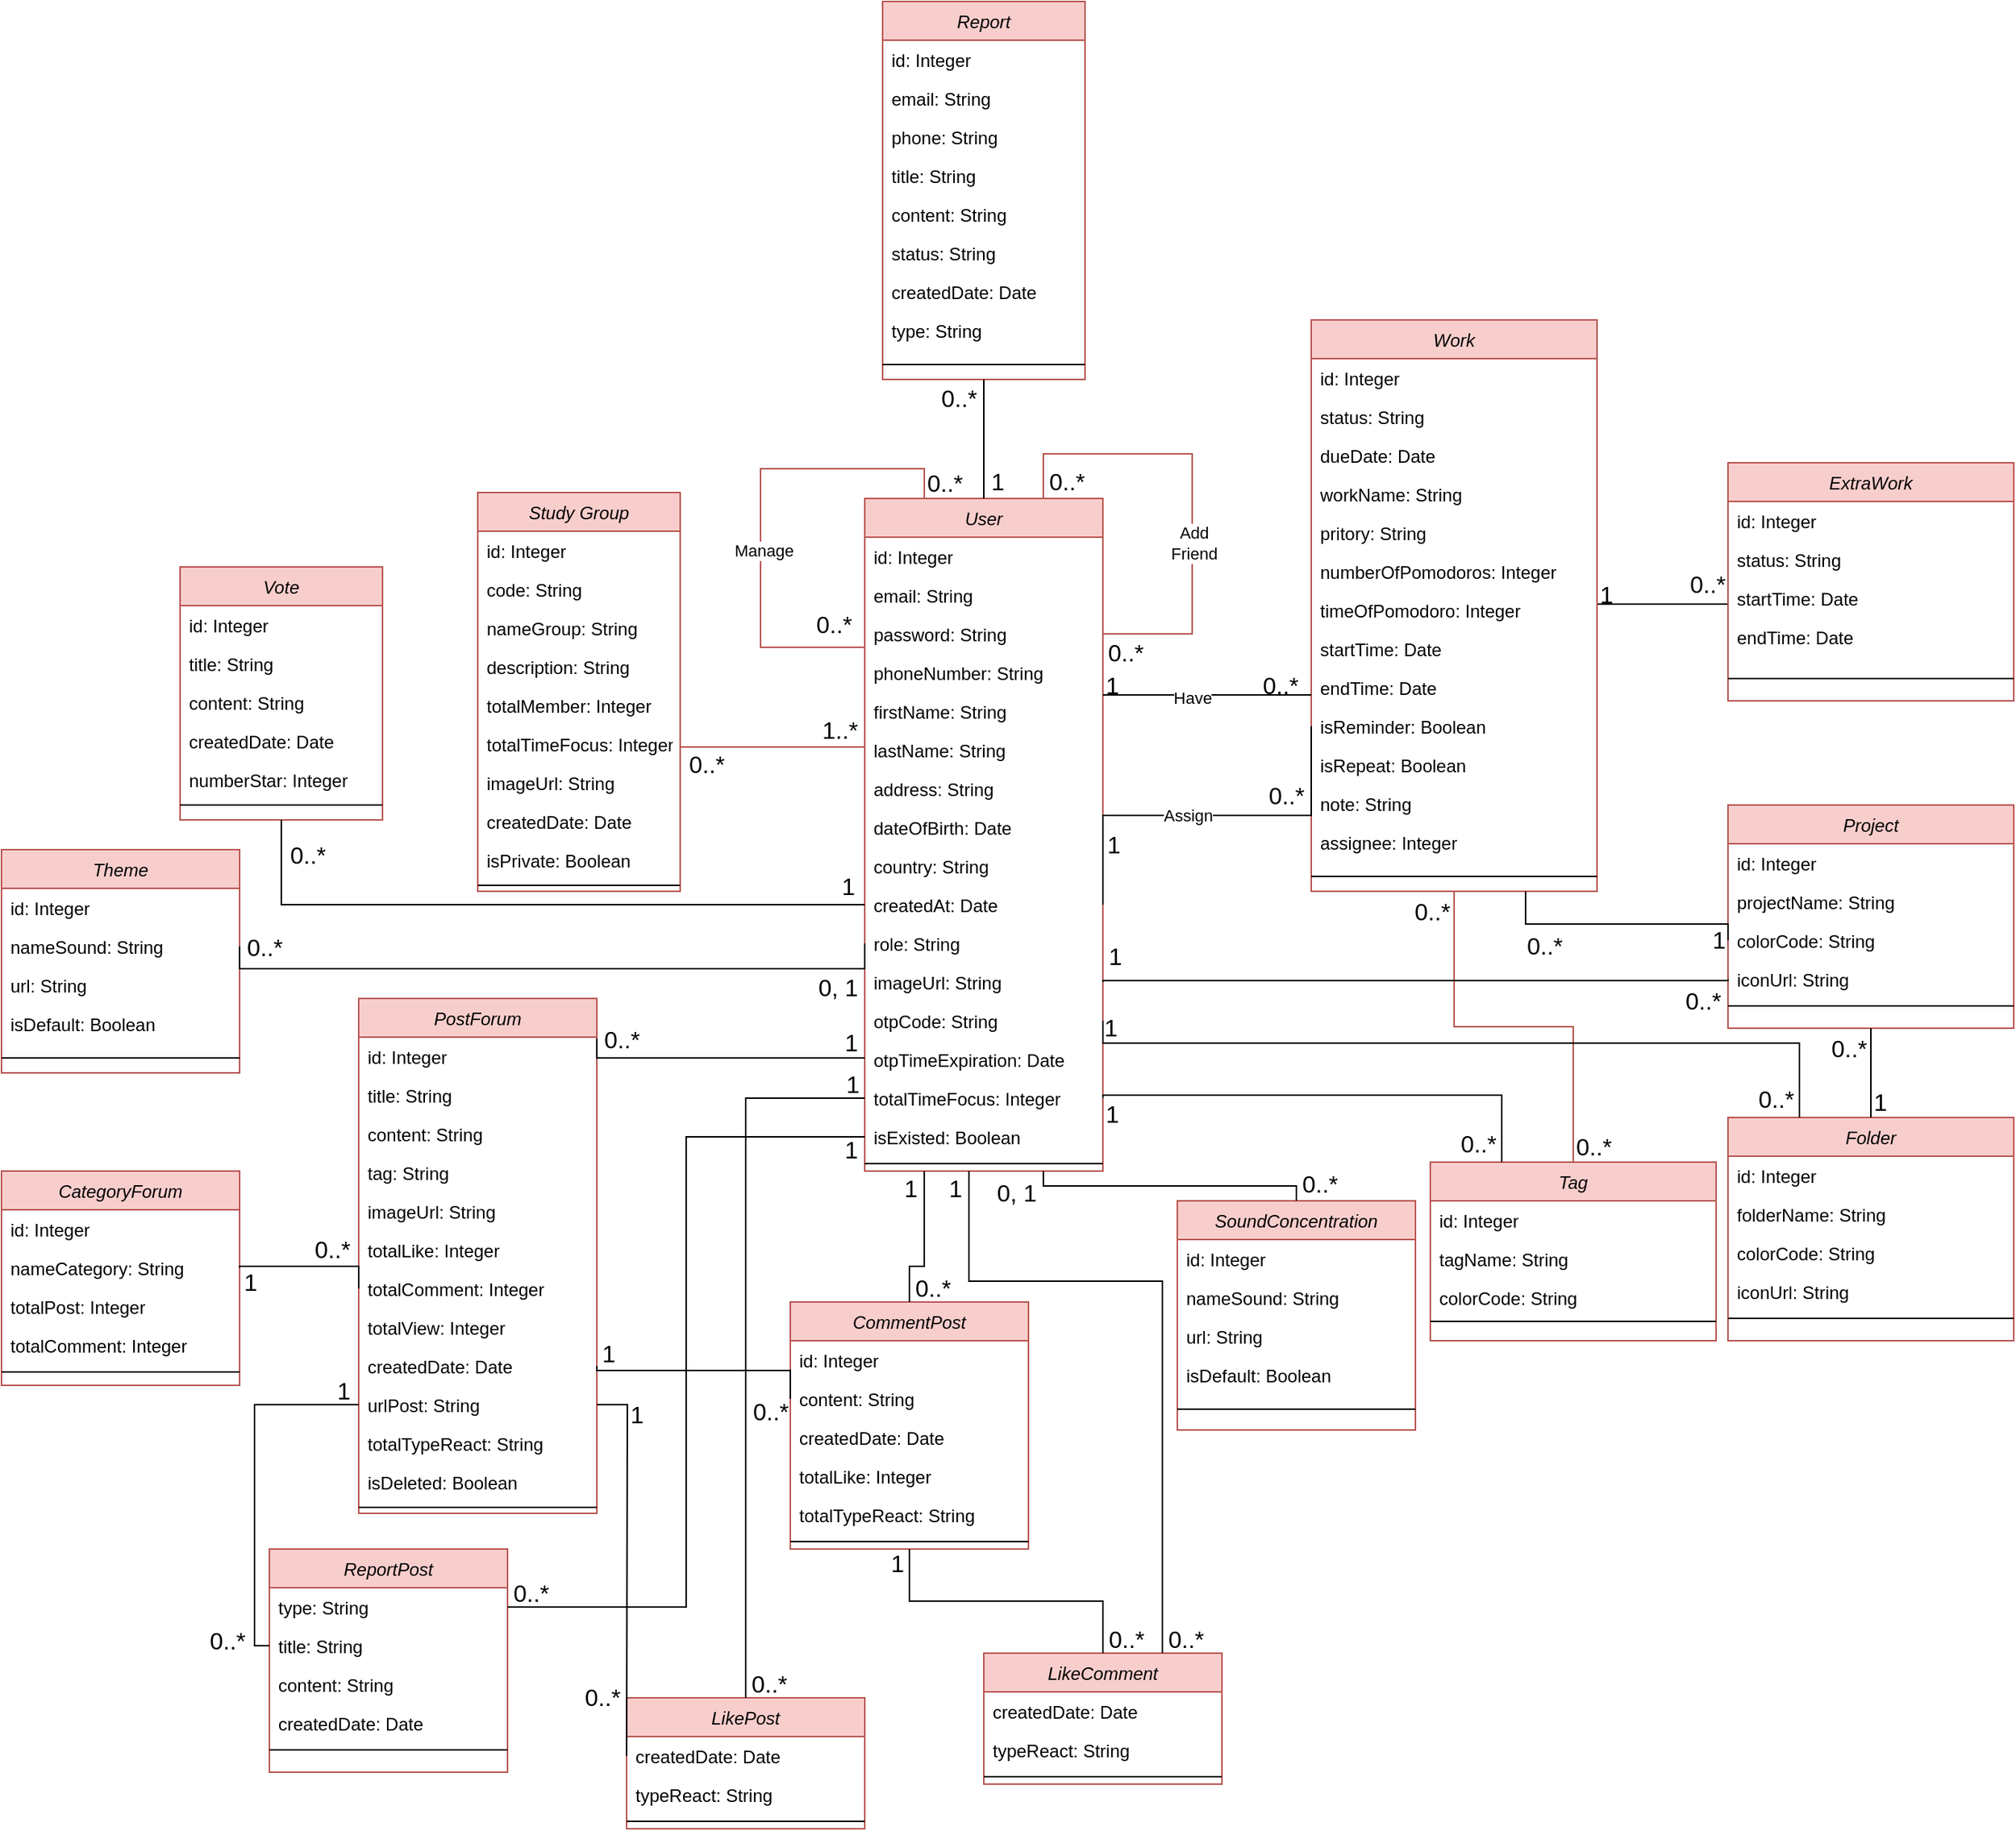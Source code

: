 <mxfile version="22.0.8" type="device">
  <diagram id="C5RBs43oDa-KdzZeNtuy" name="Page-1">
    <mxGraphModel dx="4359" dy="5209" grid="1" gridSize="10" guides="1" tooltips="1" connect="1" arrows="1" fold="1" page="1" pageScale="1" pageWidth="3300" pageHeight="4681" math="0" shadow="0">
      <root>
        <mxCell id="WIyWlLk6GJQsqaUBKTNV-0" />
        <mxCell id="WIyWlLk6GJQsqaUBKTNV-1" parent="WIyWlLk6GJQsqaUBKTNV-0" />
        <mxCell id="tGMAhIrGCzKoIyGZds5J-61" value="" style="endArrow=none;shadow=0;strokeWidth=1;rounded=0;endFill=0;edgeStyle=elbowEdgeStyle;elbow=vertical;entryX=0;entryY=0.5;entryDx=0;entryDy=0;exitX=1;exitY=0.5;exitDx=0;exitDy=0;" parent="WIyWlLk6GJQsqaUBKTNV-1" target="tGMAhIrGCzKoIyGZds5J-31" edge="1">
          <mxGeometry x="0.5" y="41" relative="1" as="geometry">
            <mxPoint x="602" y="105" as="sourcePoint" />
            <mxPoint x="420" y="275" as="targetPoint" />
            <mxPoint x="-40" y="32" as="offset" />
            <Array as="points">
              <mxPoint x="650" y="105" />
            </Array>
          </mxGeometry>
        </mxCell>
        <mxCell id="tGMAhIrGCzKoIyGZds5J-62" value="1" style="resizable=0;align=left;verticalAlign=bottom;labelBackgroundColor=none;fontSize=16;" parent="tGMAhIrGCzKoIyGZds5J-61" connectable="0" vertex="1">
          <mxGeometry x="-1" relative="1" as="geometry">
            <mxPoint y="4" as="offset" />
          </mxGeometry>
        </mxCell>
        <mxCell id="tGMAhIrGCzKoIyGZds5J-63" value="0..*" style="resizable=0;align=right;verticalAlign=bottom;labelBackgroundColor=none;fontSize=16;" parent="tGMAhIrGCzKoIyGZds5J-61" connectable="0" vertex="1">
          <mxGeometry x="1" relative="1" as="geometry">
            <mxPoint y="1" as="offset" />
          </mxGeometry>
        </mxCell>
        <mxCell id="zkfFHV4jXpPFQw0GAbJ--0" value="User" style="swimlane;fontStyle=2;align=center;verticalAlign=top;childLayout=stackLayout;horizontal=1;startSize=26;horizontalStack=0;resizeParent=1;resizeLast=0;collapsible=1;marginBottom=0;rounded=0;shadow=0;strokeWidth=1;fillColor=#f8cecc;strokeColor=#b85450;" parent="WIyWlLk6GJQsqaUBKTNV-1" vertex="1">
          <mxGeometry x="110" y="34" width="160" height="452" as="geometry">
            <mxRectangle x="110" y="60" width="160" height="26" as="alternateBounds" />
          </mxGeometry>
        </mxCell>
        <mxCell id="zkfFHV4jXpPFQw0GAbJ--1" value="id: Integer" style="text;align=left;verticalAlign=top;spacingLeft=4;spacingRight=4;overflow=hidden;rotatable=0;points=[[0,0.5],[1,0.5]];portConstraint=eastwest;" parent="zkfFHV4jXpPFQw0GAbJ--0" vertex="1">
          <mxGeometry y="26" width="160" height="26" as="geometry" />
        </mxCell>
        <mxCell id="zkfFHV4jXpPFQw0GAbJ--3" value="email: String" style="text;align=left;verticalAlign=top;spacingLeft=4;spacingRight=4;overflow=hidden;rotatable=0;points=[[0,0.5],[1,0.5]];portConstraint=eastwest;rounded=0;shadow=0;html=0;" parent="zkfFHV4jXpPFQw0GAbJ--0" vertex="1">
          <mxGeometry y="52" width="160" height="26" as="geometry" />
        </mxCell>
        <mxCell id="MLxWAp-ao5NovIpb98pb-9" value="password: String" style="text;align=left;verticalAlign=top;spacingLeft=4;spacingRight=4;overflow=hidden;rotatable=0;points=[[0,0.5],[1,0.5]];portConstraint=eastwest;rounded=0;shadow=0;html=0;" parent="zkfFHV4jXpPFQw0GAbJ--0" vertex="1">
          <mxGeometry y="78" width="160" height="26" as="geometry" />
        </mxCell>
        <mxCell id="zkfFHV4jXpPFQw0GAbJ--2" value="phoneNumber: String" style="text;align=left;verticalAlign=top;spacingLeft=4;spacingRight=4;overflow=hidden;rotatable=0;points=[[0,0.5],[1,0.5]];portConstraint=eastwest;rounded=0;shadow=0;html=0;" parent="zkfFHV4jXpPFQw0GAbJ--0" vertex="1">
          <mxGeometry y="104" width="160" height="26" as="geometry" />
        </mxCell>
        <mxCell id="MLxWAp-ao5NovIpb98pb-1" value="firstName: String" style="text;align=left;verticalAlign=top;spacingLeft=4;spacingRight=4;overflow=hidden;rotatable=0;points=[[0,0.5],[1,0.5]];portConstraint=eastwest;rounded=0;shadow=0;html=0;" parent="zkfFHV4jXpPFQw0GAbJ--0" vertex="1">
          <mxGeometry y="130" width="160" height="26" as="geometry" />
        </mxCell>
        <mxCell id="MLxWAp-ao5NovIpb98pb-2" value="lastName: String" style="text;align=left;verticalAlign=top;spacingLeft=4;spacingRight=4;overflow=hidden;rotatable=0;points=[[0,0.5],[1,0.5]];portConstraint=eastwest;rounded=0;shadow=0;html=0;" parent="zkfFHV4jXpPFQw0GAbJ--0" vertex="1">
          <mxGeometry y="156" width="160" height="26" as="geometry" />
        </mxCell>
        <mxCell id="MLxWAp-ao5NovIpb98pb-12" value="address: String" style="text;align=left;verticalAlign=top;spacingLeft=4;spacingRight=4;overflow=hidden;rotatable=0;points=[[0,0.5],[1,0.5]];portConstraint=eastwest;rounded=0;shadow=0;html=0;" parent="zkfFHV4jXpPFQw0GAbJ--0" vertex="1">
          <mxGeometry y="182" width="160" height="26" as="geometry" />
        </mxCell>
        <mxCell id="MLxWAp-ao5NovIpb98pb-13" value="dateOfBirth: Date" style="text;align=left;verticalAlign=top;spacingLeft=4;spacingRight=4;overflow=hidden;rotatable=0;points=[[0,0.5],[1,0.5]];portConstraint=eastwest;rounded=0;shadow=0;html=0;" parent="zkfFHV4jXpPFQw0GAbJ--0" vertex="1">
          <mxGeometry y="208" width="160" height="26" as="geometry" />
        </mxCell>
        <mxCell id="ZJe5yLON-QLYzdqqWPnC-0" value="country: String" style="text;align=left;verticalAlign=top;spacingLeft=4;spacingRight=4;overflow=hidden;rotatable=0;points=[[0,0.5],[1,0.5]];portConstraint=eastwest;rounded=0;shadow=0;html=0;" parent="zkfFHV4jXpPFQw0GAbJ--0" vertex="1">
          <mxGeometry y="234" width="160" height="26" as="geometry" />
        </mxCell>
        <mxCell id="MLxWAp-ao5NovIpb98pb-6" value="createdAt: Date" style="text;align=left;verticalAlign=top;spacingLeft=4;spacingRight=4;overflow=hidden;rotatable=0;points=[[0,0.5],[1,0.5]];portConstraint=eastwest;rounded=0;shadow=0;html=0;" parent="zkfFHV4jXpPFQw0GAbJ--0" vertex="1">
          <mxGeometry y="260" width="160" height="26" as="geometry" />
        </mxCell>
        <mxCell id="MLxWAp-ao5NovIpb98pb-3" value="role: String" style="text;align=left;verticalAlign=top;spacingLeft=4;spacingRight=4;overflow=hidden;rotatable=0;points=[[0,0.5],[1,0.5]];portConstraint=eastwest;rounded=0;shadow=0;html=0;" parent="zkfFHV4jXpPFQw0GAbJ--0" vertex="1">
          <mxGeometry y="286" width="160" height="26" as="geometry" />
        </mxCell>
        <mxCell id="MLxWAp-ao5NovIpb98pb-8" value="imageUrl: String" style="text;align=left;verticalAlign=top;spacingLeft=4;spacingRight=4;overflow=hidden;rotatable=0;points=[[0,0.5],[1,0.5]];portConstraint=eastwest;rounded=0;shadow=0;html=0;" parent="zkfFHV4jXpPFQw0GAbJ--0" vertex="1">
          <mxGeometry y="312" width="160" height="26" as="geometry" />
        </mxCell>
        <mxCell id="MLxWAp-ao5NovIpb98pb-4" value="otpCode: String" style="text;align=left;verticalAlign=top;spacingLeft=4;spacingRight=4;overflow=hidden;rotatable=0;points=[[0,0.5],[1,0.5]];portConstraint=eastwest;rounded=0;shadow=0;html=0;" parent="zkfFHV4jXpPFQw0GAbJ--0" vertex="1">
          <mxGeometry y="338" width="160" height="26" as="geometry" />
        </mxCell>
        <mxCell id="MLxWAp-ao5NovIpb98pb-5" value="otpTimeExpiration: Date" style="text;align=left;verticalAlign=top;spacingLeft=4;spacingRight=4;overflow=hidden;rotatable=0;points=[[0,0.5],[1,0.5]];portConstraint=eastwest;rounded=0;shadow=0;html=0;" parent="zkfFHV4jXpPFQw0GAbJ--0" vertex="1">
          <mxGeometry y="364" width="160" height="26" as="geometry" />
        </mxCell>
        <mxCell id="tGMAhIrGCzKoIyGZds5J-135" value="totalTimeFocus: Integer" style="text;align=left;verticalAlign=top;spacingLeft=4;spacingRight=4;overflow=hidden;rotatable=0;points=[[0,0.5],[1,0.5]];portConstraint=eastwest;rounded=0;shadow=0;html=0;" parent="zkfFHV4jXpPFQw0GAbJ--0" vertex="1">
          <mxGeometry y="390" width="160" height="26" as="geometry" />
        </mxCell>
        <mxCell id="MLxWAp-ao5NovIpb98pb-7" value="isExisted: Boolean" style="text;align=left;verticalAlign=top;spacingLeft=4;spacingRight=4;overflow=hidden;rotatable=0;points=[[0,0.5],[1,0.5]];portConstraint=eastwest;rounded=0;shadow=0;html=0;" parent="zkfFHV4jXpPFQw0GAbJ--0" vertex="1">
          <mxGeometry y="416" width="160" height="26" as="geometry" />
        </mxCell>
        <mxCell id="zkfFHV4jXpPFQw0GAbJ--4" value="" style="line;html=1;strokeWidth=1;align=left;verticalAlign=middle;spacingTop=-1;spacingLeft=3;spacingRight=3;rotatable=0;labelPosition=right;points=[];portConstraint=eastwest;" parent="zkfFHV4jXpPFQw0GAbJ--0" vertex="1">
          <mxGeometry y="442" width="160" height="10" as="geometry" />
        </mxCell>
        <mxCell id="tGMAhIrGCzKoIyGZds5J-28" value="" style="endArrow=none;shadow=0;strokeWidth=1;rounded=0;endFill=0;edgeStyle=orthogonalEdgeStyle;elbow=vertical;entryX=0;entryY=0.5;entryDx=0;entryDy=0;exitX=0.25;exitY=0;exitDx=0;exitDy=0;fillColor=#f8cecc;strokeColor=#b85450;" parent="zkfFHV4jXpPFQw0GAbJ--0" source="zkfFHV4jXpPFQw0GAbJ--0" target="MLxWAp-ao5NovIpb98pb-9" edge="1">
          <mxGeometry x="0.5" y="41" relative="1" as="geometry">
            <mxPoint x="-180" y="70" as="sourcePoint" />
            <mxPoint y="70" as="targetPoint" />
            <mxPoint x="-40" y="32" as="offset" />
            <Array as="points">
              <mxPoint x="40" y="-20" />
              <mxPoint x="-70" y="-20" />
              <mxPoint x="-70" y="100" />
              <mxPoint y="100" />
            </Array>
          </mxGeometry>
        </mxCell>
        <mxCell id="tGMAhIrGCzKoIyGZds5J-29" value="0..*" style="resizable=0;align=left;verticalAlign=bottom;labelBackgroundColor=none;fontSize=16;" parent="tGMAhIrGCzKoIyGZds5J-28" connectable="0" vertex="1">
          <mxGeometry x="-1" relative="1" as="geometry">
            <mxPoint as="offset" />
          </mxGeometry>
        </mxCell>
        <mxCell id="tGMAhIrGCzKoIyGZds5J-30" value="0..*" style="resizable=0;align=right;verticalAlign=bottom;labelBackgroundColor=none;fontSize=16;" parent="tGMAhIrGCzKoIyGZds5J-28" connectable="0" vertex="1">
          <mxGeometry x="1" relative="1" as="geometry">
            <mxPoint x="-7" y="4" as="offset" />
          </mxGeometry>
        </mxCell>
        <mxCell id="ZJe5yLON-QLYzdqqWPnC-2" value="Manage" style="edgeLabel;html=1;align=center;verticalAlign=middle;resizable=0;points=[];" parent="tGMAhIrGCzKoIyGZds5J-28" vertex="1" connectable="0">
          <mxGeometry x="0.121" y="2" relative="1" as="geometry">
            <mxPoint as="offset" />
          </mxGeometry>
        </mxCell>
        <mxCell id="tGMAhIrGCzKoIyGZds5J-145" value="" style="endArrow=none;shadow=0;strokeWidth=1;rounded=0;endFill=0;edgeStyle=orthogonalEdgeStyle;elbow=vertical;entryX=1;entryY=0.5;entryDx=0;entryDy=0;exitX=0.75;exitY=0;exitDx=0;exitDy=0;fillColor=#f8cecc;strokeColor=#b85450;" parent="zkfFHV4jXpPFQw0GAbJ--0" source="zkfFHV4jXpPFQw0GAbJ--0" target="MLxWAp-ao5NovIpb98pb-9" edge="1">
          <mxGeometry x="0.5" y="41" relative="1" as="geometry">
            <mxPoint x="330" y="-30" as="sourcePoint" />
            <mxPoint x="290" y="61" as="targetPoint" />
            <mxPoint x="-40" y="32" as="offset" />
            <Array as="points">
              <mxPoint x="120" y="-30" />
              <mxPoint x="220" y="-30" />
              <mxPoint x="220" y="91" />
            </Array>
          </mxGeometry>
        </mxCell>
        <mxCell id="tGMAhIrGCzKoIyGZds5J-146" value="0..*" style="resizable=0;align=left;verticalAlign=bottom;labelBackgroundColor=none;fontSize=16;" parent="tGMAhIrGCzKoIyGZds5J-145" connectable="0" vertex="1">
          <mxGeometry x="-1" relative="1" as="geometry">
            <mxPoint x="2" y="-1" as="offset" />
          </mxGeometry>
        </mxCell>
        <mxCell id="tGMAhIrGCzKoIyGZds5J-147" value="0..*" style="resizable=0;align=right;verticalAlign=bottom;labelBackgroundColor=none;fontSize=16;" parent="tGMAhIrGCzKoIyGZds5J-145" connectable="0" vertex="1">
          <mxGeometry x="1" relative="1" as="geometry">
            <mxPoint x="29" y="23" as="offset" />
          </mxGeometry>
        </mxCell>
        <mxCell id="ZJe5yLON-QLYzdqqWPnC-1" value="Add&lt;br&gt;Friend" style="edgeLabel;html=1;align=center;verticalAlign=middle;resizable=0;points=[];" parent="tGMAhIrGCzKoIyGZds5J-145" vertex="1" connectable="0">
          <mxGeometry x="0.218" y="1" relative="1" as="geometry">
            <mxPoint as="offset" />
          </mxGeometry>
        </mxCell>
        <mxCell id="zkfFHV4jXpPFQw0GAbJ--17" value="Work" style="swimlane;fontStyle=2;align=center;verticalAlign=top;childLayout=stackLayout;horizontal=1;startSize=26;horizontalStack=0;resizeParent=1;resizeLast=0;collapsible=1;marginBottom=0;rounded=0;shadow=0;strokeWidth=1;fillColor=#f8cecc;strokeColor=#b85450;" parent="WIyWlLk6GJQsqaUBKTNV-1" vertex="1">
          <mxGeometry x="410" y="-86" width="192" height="384" as="geometry">
            <mxRectangle x="480" y="20" width="160" height="26" as="alternateBounds" />
          </mxGeometry>
        </mxCell>
        <mxCell id="zkfFHV4jXpPFQw0GAbJ--18" value="id: Integer" style="text;align=left;verticalAlign=top;spacingLeft=4;spacingRight=4;overflow=hidden;rotatable=0;points=[[0,0.5],[1,0.5]];portConstraint=eastwest;" parent="zkfFHV4jXpPFQw0GAbJ--17" vertex="1">
          <mxGeometry y="26" width="192" height="26" as="geometry" />
        </mxCell>
        <mxCell id="zkfFHV4jXpPFQw0GAbJ--21" value="status: String" style="text;align=left;verticalAlign=top;spacingLeft=4;spacingRight=4;overflow=hidden;rotatable=0;points=[[0,0.5],[1,0.5]];portConstraint=eastwest;rounded=0;shadow=0;html=0;" parent="zkfFHV4jXpPFQw0GAbJ--17" vertex="1">
          <mxGeometry y="52" width="192" height="26" as="geometry" />
        </mxCell>
        <mxCell id="zkfFHV4jXpPFQw0GAbJ--20" value="dueDate: Date" style="text;align=left;verticalAlign=top;spacingLeft=4;spacingRight=4;overflow=hidden;rotatable=0;points=[[0,0.5],[1,0.5]];portConstraint=eastwest;rounded=0;shadow=0;html=0;" parent="zkfFHV4jXpPFQw0GAbJ--17" vertex="1">
          <mxGeometry y="78" width="192" height="26" as="geometry" />
        </mxCell>
        <mxCell id="tGMAhIrGCzKoIyGZds5J-16" value="workName: String" style="text;align=left;verticalAlign=top;spacingLeft=4;spacingRight=4;overflow=hidden;rotatable=0;points=[[0,0.5],[1,0.5]];portConstraint=eastwest;rounded=0;shadow=0;html=0;" parent="zkfFHV4jXpPFQw0GAbJ--17" vertex="1">
          <mxGeometry y="104" width="192" height="26" as="geometry" />
        </mxCell>
        <mxCell id="zkfFHV4jXpPFQw0GAbJ--22" value="pritory: String" style="text;align=left;verticalAlign=top;spacingLeft=4;spacingRight=4;overflow=hidden;rotatable=0;points=[[0,0.5],[1,0.5]];portConstraint=eastwest;rounded=0;shadow=0;html=0;" parent="zkfFHV4jXpPFQw0GAbJ--17" vertex="1">
          <mxGeometry y="130" width="192" height="26" as="geometry" />
        </mxCell>
        <mxCell id="MLxWAp-ao5NovIpb98pb-15" value="numberOfPomodoros: Integer" style="text;align=left;verticalAlign=top;spacingLeft=4;spacingRight=4;overflow=hidden;rotatable=0;points=[[0,0.5],[1,0.5]];portConstraint=eastwest;rounded=0;shadow=0;html=0;" parent="zkfFHV4jXpPFQw0GAbJ--17" vertex="1">
          <mxGeometry y="156" width="192" height="26" as="geometry" />
        </mxCell>
        <mxCell id="tGMAhIrGCzKoIyGZds5J-0" value="timeOfPomodoro: Integer" style="text;align=left;verticalAlign=top;spacingLeft=4;spacingRight=4;overflow=hidden;rotatable=0;points=[[0,0.5],[1,0.5]];portConstraint=eastwest;rounded=0;shadow=0;html=0;" parent="zkfFHV4jXpPFQw0GAbJ--17" vertex="1">
          <mxGeometry y="182" width="192" height="26" as="geometry" />
        </mxCell>
        <mxCell id="tGMAhIrGCzKoIyGZds5J-14" value="startTime: Date" style="text;align=left;verticalAlign=top;spacingLeft=4;spacingRight=4;overflow=hidden;rotatable=0;points=[[0,0.5],[1,0.5]];portConstraint=eastwest;rounded=0;shadow=0;html=0;" parent="zkfFHV4jXpPFQw0GAbJ--17" vertex="1">
          <mxGeometry y="208" width="192" height="26" as="geometry" />
        </mxCell>
        <mxCell id="tGMAhIrGCzKoIyGZds5J-15" value="endTime: Date" style="text;align=left;verticalAlign=top;spacingLeft=4;spacingRight=4;overflow=hidden;rotatable=0;points=[[0,0.5],[1,0.5]];portConstraint=eastwest;rounded=0;shadow=0;html=0;" parent="zkfFHV4jXpPFQw0GAbJ--17" vertex="1">
          <mxGeometry y="234" width="192" height="26" as="geometry" />
        </mxCell>
        <mxCell id="tGMAhIrGCzKoIyGZds5J-17" value="isReminder: Boolean" style="text;align=left;verticalAlign=top;spacingLeft=4;spacingRight=4;overflow=hidden;rotatable=0;points=[[0,0.5],[1,0.5]];portConstraint=eastwest;rounded=0;shadow=0;html=0;" parent="zkfFHV4jXpPFQw0GAbJ--17" vertex="1">
          <mxGeometry y="260" width="192" height="26" as="geometry" />
        </mxCell>
        <mxCell id="tGMAhIrGCzKoIyGZds5J-18" value="isRepeat: Boolean" style="text;align=left;verticalAlign=top;spacingLeft=4;spacingRight=4;overflow=hidden;rotatable=0;points=[[0,0.5],[1,0.5]];portConstraint=eastwest;rounded=0;shadow=0;html=0;" parent="zkfFHV4jXpPFQw0GAbJ--17" vertex="1">
          <mxGeometry y="286" width="192" height="26" as="geometry" />
        </mxCell>
        <mxCell id="tGMAhIrGCzKoIyGZds5J-19" value="note: String" style="text;align=left;verticalAlign=top;spacingLeft=4;spacingRight=4;overflow=hidden;rotatable=0;points=[[0,0.5],[1,0.5]];portConstraint=eastwest;rounded=0;shadow=0;html=0;" parent="zkfFHV4jXpPFQw0GAbJ--17" vertex="1">
          <mxGeometry y="312" width="192" height="26" as="geometry" />
        </mxCell>
        <mxCell id="ZJe5yLON-QLYzdqqWPnC-3" value="assignee: Integer" style="text;align=left;verticalAlign=top;spacingLeft=4;spacingRight=4;overflow=hidden;rotatable=0;points=[[0,0.5],[1,0.5]];portConstraint=eastwest;rounded=0;shadow=0;html=0;" parent="zkfFHV4jXpPFQw0GAbJ--17" vertex="1">
          <mxGeometry y="338" width="192" height="26" as="geometry" />
        </mxCell>
        <mxCell id="zkfFHV4jXpPFQw0GAbJ--23" value="" style="line;html=1;strokeWidth=1;align=left;verticalAlign=middle;spacingTop=-1;spacingLeft=3;spacingRight=3;rotatable=0;labelPosition=right;points=[];portConstraint=eastwest;" parent="zkfFHV4jXpPFQw0GAbJ--17" vertex="1">
          <mxGeometry y="364" width="192" height="20" as="geometry" />
        </mxCell>
        <mxCell id="zkfFHV4jXpPFQw0GAbJ--26" value="" style="endArrow=none;shadow=0;strokeWidth=1;rounded=0;endFill=0;edgeStyle=elbowEdgeStyle;elbow=vertical;" parent="WIyWlLk6GJQsqaUBKTNV-1" source="zkfFHV4jXpPFQw0GAbJ--0" target="zkfFHV4jXpPFQw0GAbJ--17" edge="1">
          <mxGeometry x="0.5" y="41" relative="1" as="geometry">
            <mxPoint x="380" y="192" as="sourcePoint" />
            <mxPoint x="540" y="192" as="targetPoint" />
            <mxPoint x="-40" y="32" as="offset" />
          </mxGeometry>
        </mxCell>
        <mxCell id="zkfFHV4jXpPFQw0GAbJ--27" value="1" style="resizable=0;align=left;verticalAlign=bottom;labelBackgroundColor=none;fontSize=16;" parent="zkfFHV4jXpPFQw0GAbJ--26" connectable="0" vertex="1">
          <mxGeometry x="-1" relative="1" as="geometry">
            <mxPoint y="4" as="offset" />
          </mxGeometry>
        </mxCell>
        <mxCell id="zkfFHV4jXpPFQw0GAbJ--28" value="0..*" style="resizable=0;align=right;verticalAlign=bottom;labelBackgroundColor=none;fontSize=16;" parent="zkfFHV4jXpPFQw0GAbJ--26" connectable="0" vertex="1">
          <mxGeometry x="1" relative="1" as="geometry">
            <mxPoint x="-7" y="4" as="offset" />
          </mxGeometry>
        </mxCell>
        <mxCell id="ZJe5yLON-QLYzdqqWPnC-4" value="Have" style="edgeLabel;html=1;align=center;verticalAlign=middle;resizable=0;points=[];" parent="zkfFHV4jXpPFQw0GAbJ--26" vertex="1" connectable="0">
          <mxGeometry x="-0.143" y="-2" relative="1" as="geometry">
            <mxPoint as="offset" />
          </mxGeometry>
        </mxCell>
        <mxCell id="tGMAhIrGCzKoIyGZds5J-3" value="ExtraWork" style="swimlane;fontStyle=2;align=center;verticalAlign=top;childLayout=stackLayout;horizontal=1;startSize=26;horizontalStack=0;resizeParent=1;resizeLast=0;collapsible=1;marginBottom=0;rounded=0;shadow=0;strokeWidth=1;fillColor=#f8cecc;strokeColor=#b85450;" parent="WIyWlLk6GJQsqaUBKTNV-1" vertex="1">
          <mxGeometry x="690" y="10" width="192" height="160" as="geometry">
            <mxRectangle x="550" y="140" width="160" height="26" as="alternateBounds" />
          </mxGeometry>
        </mxCell>
        <mxCell id="tGMAhIrGCzKoIyGZds5J-4" value="id: Integer" style="text;align=left;verticalAlign=top;spacingLeft=4;spacingRight=4;overflow=hidden;rotatable=0;points=[[0,0.5],[1,0.5]];portConstraint=eastwest;" parent="tGMAhIrGCzKoIyGZds5J-3" vertex="1">
          <mxGeometry y="26" width="192" height="26" as="geometry" />
        </mxCell>
        <mxCell id="tGMAhIrGCzKoIyGZds5J-8" value="status: String" style="text;align=left;verticalAlign=top;spacingLeft=4;spacingRight=4;overflow=hidden;rotatable=0;points=[[0,0.5],[1,0.5]];portConstraint=eastwest;rounded=0;shadow=0;html=0;" parent="tGMAhIrGCzKoIyGZds5J-3" vertex="1">
          <mxGeometry y="52" width="192" height="26" as="geometry" />
        </mxCell>
        <mxCell id="tGMAhIrGCzKoIyGZds5J-31" value="startTime: Date" style="text;align=left;verticalAlign=top;spacingLeft=4;spacingRight=4;overflow=hidden;rotatable=0;points=[[0,0.5],[1,0.5]];portConstraint=eastwest;rounded=0;shadow=0;html=0;" parent="tGMAhIrGCzKoIyGZds5J-3" vertex="1">
          <mxGeometry y="78" width="192" height="26" as="geometry" />
        </mxCell>
        <mxCell id="tGMAhIrGCzKoIyGZds5J-32" value="endTime: Date" style="text;align=left;verticalAlign=top;spacingLeft=4;spacingRight=4;overflow=hidden;rotatable=0;points=[[0,0.5],[1,0.5]];portConstraint=eastwest;rounded=0;shadow=0;html=0;" parent="tGMAhIrGCzKoIyGZds5J-3" vertex="1">
          <mxGeometry y="104" width="192" height="26" as="geometry" />
        </mxCell>
        <mxCell id="tGMAhIrGCzKoIyGZds5J-13" value="" style="line;html=1;strokeWidth=1;align=left;verticalAlign=middle;spacingTop=-1;spacingLeft=3;spacingRight=3;rotatable=0;labelPosition=right;points=[];portConstraint=eastwest;" parent="tGMAhIrGCzKoIyGZds5J-3" vertex="1">
          <mxGeometry y="130" width="192" height="30" as="geometry" />
        </mxCell>
        <mxCell id="tGMAhIrGCzKoIyGZds5J-64" value="Tag" style="swimlane;fontStyle=2;align=center;verticalAlign=top;childLayout=stackLayout;horizontal=1;startSize=26;horizontalStack=0;resizeParent=1;resizeLast=0;collapsible=1;marginBottom=0;rounded=0;shadow=0;strokeWidth=1;fillColor=#f8cecc;strokeColor=#b85450;" parent="WIyWlLk6GJQsqaUBKTNV-1" vertex="1">
          <mxGeometry x="490" y="480" width="192" height="120" as="geometry">
            <mxRectangle x="550" y="140" width="160" height="26" as="alternateBounds" />
          </mxGeometry>
        </mxCell>
        <mxCell id="tGMAhIrGCzKoIyGZds5J-65" value="id: Integer" style="text;align=left;verticalAlign=top;spacingLeft=4;spacingRight=4;overflow=hidden;rotatable=0;points=[[0,0.5],[1,0.5]];portConstraint=eastwest;" parent="tGMAhIrGCzKoIyGZds5J-64" vertex="1">
          <mxGeometry y="26" width="192" height="26" as="geometry" />
        </mxCell>
        <mxCell id="tGMAhIrGCzKoIyGZds5J-66" value="tagName: String" style="text;align=left;verticalAlign=top;spacingLeft=4;spacingRight=4;overflow=hidden;rotatable=0;points=[[0,0.5],[1,0.5]];portConstraint=eastwest;rounded=0;shadow=0;html=0;" parent="tGMAhIrGCzKoIyGZds5J-64" vertex="1">
          <mxGeometry y="52" width="192" height="26" as="geometry" />
        </mxCell>
        <mxCell id="tGMAhIrGCzKoIyGZds5J-79" value="colorCode: String" style="text;align=left;verticalAlign=top;spacingLeft=4;spacingRight=4;overflow=hidden;rotatable=0;points=[[0,0.5],[1,0.5]];portConstraint=eastwest;rounded=0;shadow=0;html=0;" parent="tGMAhIrGCzKoIyGZds5J-64" vertex="1">
          <mxGeometry y="78" width="192" height="26" as="geometry" />
        </mxCell>
        <mxCell id="tGMAhIrGCzKoIyGZds5J-70" value="" style="line;html=1;strokeWidth=1;align=left;verticalAlign=middle;spacingTop=-1;spacingLeft=3;spacingRight=3;rotatable=0;labelPosition=right;points=[];portConstraint=eastwest;" parent="tGMAhIrGCzKoIyGZds5J-64" vertex="1">
          <mxGeometry y="104" width="192" height="6" as="geometry" />
        </mxCell>
        <mxCell id="tGMAhIrGCzKoIyGZds5J-72" value="Project" style="swimlane;fontStyle=2;align=center;verticalAlign=top;childLayout=stackLayout;horizontal=1;startSize=26;horizontalStack=0;resizeParent=1;resizeLast=0;collapsible=1;marginBottom=0;rounded=0;shadow=0;strokeWidth=1;fillColor=#f8cecc;strokeColor=#b85450;" parent="WIyWlLk6GJQsqaUBKTNV-1" vertex="1">
          <mxGeometry x="690" y="240" width="192" height="150" as="geometry">
            <mxRectangle x="550" y="140" width="160" height="26" as="alternateBounds" />
          </mxGeometry>
        </mxCell>
        <mxCell id="tGMAhIrGCzKoIyGZds5J-73" value="id: Integer" style="text;align=left;verticalAlign=top;spacingLeft=4;spacingRight=4;overflow=hidden;rotatable=0;points=[[0,0.5],[1,0.5]];portConstraint=eastwest;" parent="tGMAhIrGCzKoIyGZds5J-72" vertex="1">
          <mxGeometry y="26" width="192" height="26" as="geometry" />
        </mxCell>
        <mxCell id="tGMAhIrGCzKoIyGZds5J-74" value="projectName: String" style="text;align=left;verticalAlign=top;spacingLeft=4;spacingRight=4;overflow=hidden;rotatable=0;points=[[0,0.5],[1,0.5]];portConstraint=eastwest;rounded=0;shadow=0;html=0;" parent="tGMAhIrGCzKoIyGZds5J-72" vertex="1">
          <mxGeometry y="52" width="192" height="26" as="geometry" />
        </mxCell>
        <mxCell id="tGMAhIrGCzKoIyGZds5J-75" value="colorCode: String" style="text;align=left;verticalAlign=top;spacingLeft=4;spacingRight=4;overflow=hidden;rotatable=0;points=[[0,0.5],[1,0.5]];portConstraint=eastwest;rounded=0;shadow=0;html=0;" parent="tGMAhIrGCzKoIyGZds5J-72" vertex="1">
          <mxGeometry y="78" width="192" height="26" as="geometry" />
        </mxCell>
        <mxCell id="tGMAhIrGCzKoIyGZds5J-84" value="iconUrl: String" style="text;align=left;verticalAlign=top;spacingLeft=4;spacingRight=4;overflow=hidden;rotatable=0;points=[[0,0.5],[1,0.5]];portConstraint=eastwest;rounded=0;shadow=0;html=0;" parent="tGMAhIrGCzKoIyGZds5J-72" vertex="1">
          <mxGeometry y="104" width="192" height="26" as="geometry" />
        </mxCell>
        <mxCell id="tGMAhIrGCzKoIyGZds5J-78" value="" style="line;html=1;strokeWidth=1;align=left;verticalAlign=middle;spacingTop=-1;spacingLeft=3;spacingRight=3;rotatable=0;labelPosition=right;points=[];portConstraint=eastwest;" parent="tGMAhIrGCzKoIyGZds5J-72" vertex="1">
          <mxGeometry y="130" width="192" height="10" as="geometry" />
        </mxCell>
        <mxCell id="tGMAhIrGCzKoIyGZds5J-80" value="" style="endArrow=none;shadow=0;strokeWidth=1;rounded=0;endFill=0;edgeStyle=elbowEdgeStyle;elbow=vertical;entryX=0.5;entryY=1;entryDx=0;entryDy=0;exitX=0.5;exitY=0;exitDx=0;exitDy=0;fillColor=#f8cecc;strokeColor=#b85450;" parent="WIyWlLk6GJQsqaUBKTNV-1" source="tGMAhIrGCzKoIyGZds5J-64" target="zkfFHV4jXpPFQw0GAbJ--17" edge="1">
          <mxGeometry x="0.5" y="41" relative="1" as="geometry">
            <mxPoint x="420" y="490" as="sourcePoint" />
            <mxPoint x="560" y="490" as="targetPoint" />
            <mxPoint x="-40" y="32" as="offset" />
          </mxGeometry>
        </mxCell>
        <mxCell id="tGMAhIrGCzKoIyGZds5J-81" value="0..*" style="resizable=0;align=left;verticalAlign=bottom;labelBackgroundColor=none;fontSize=16;" parent="tGMAhIrGCzKoIyGZds5J-80" connectable="0" vertex="1">
          <mxGeometry x="-1" relative="1" as="geometry">
            <mxPoint as="offset" />
          </mxGeometry>
        </mxCell>
        <mxCell id="tGMAhIrGCzKoIyGZds5J-82" value="0..*" style="resizable=0;align=right;verticalAlign=bottom;labelBackgroundColor=none;fontSize=16;" parent="tGMAhIrGCzKoIyGZds5J-80" connectable="0" vertex="1">
          <mxGeometry x="1" relative="1" as="geometry">
            <mxPoint x="-1" y="24" as="offset" />
          </mxGeometry>
        </mxCell>
        <mxCell id="tGMAhIrGCzKoIyGZds5J-85" value="" style="endArrow=none;shadow=0;strokeWidth=1;rounded=0;endFill=0;edgeStyle=elbowEdgeStyle;elbow=vertical;entryX=0;entryY=0.5;entryDx=0;entryDy=0;exitX=0.75;exitY=1;exitDx=0;exitDy=0;" parent="WIyWlLk6GJQsqaUBKTNV-1" source="zkfFHV4jXpPFQw0GAbJ--17" target="tGMAhIrGCzKoIyGZds5J-75" edge="1">
          <mxGeometry x="0.5" y="41" relative="1" as="geometry">
            <mxPoint x="602" y="320" as="sourcePoint" />
            <mxPoint x="690" y="342" as="targetPoint" />
            <mxPoint x="-40" y="32" as="offset" />
            <Array as="points">
              <mxPoint x="650" y="320" />
            </Array>
          </mxGeometry>
        </mxCell>
        <mxCell id="tGMAhIrGCzKoIyGZds5J-86" value="0..*" style="resizable=0;align=left;verticalAlign=bottom;labelBackgroundColor=none;fontSize=16;" parent="tGMAhIrGCzKoIyGZds5J-85" connectable="0" vertex="1">
          <mxGeometry x="-1" relative="1" as="geometry">
            <mxPoint x="-1" y="47" as="offset" />
          </mxGeometry>
        </mxCell>
        <mxCell id="tGMAhIrGCzKoIyGZds5J-87" value="1" style="resizable=0;align=right;verticalAlign=bottom;labelBackgroundColor=none;fontSize=16;" parent="tGMAhIrGCzKoIyGZds5J-85" connectable="0" vertex="1">
          <mxGeometry x="1" relative="1" as="geometry">
            <mxPoint y="10" as="offset" />
          </mxGeometry>
        </mxCell>
        <mxCell id="tGMAhIrGCzKoIyGZds5J-88" value="Report" style="swimlane;fontStyle=2;align=center;verticalAlign=top;childLayout=stackLayout;horizontal=1;startSize=26;horizontalStack=0;resizeParent=1;resizeLast=0;collapsible=1;marginBottom=0;rounded=0;shadow=0;strokeWidth=1;fillColor=#f8cecc;strokeColor=#b85450;" parent="WIyWlLk6GJQsqaUBKTNV-1" vertex="1">
          <mxGeometry x="122" y="-300" width="136" height="254" as="geometry">
            <mxRectangle x="550" y="140" width="160" height="26" as="alternateBounds" />
          </mxGeometry>
        </mxCell>
        <mxCell id="tGMAhIrGCzKoIyGZds5J-89" value="id: Integer" style="text;align=left;verticalAlign=top;spacingLeft=4;spacingRight=4;overflow=hidden;rotatable=0;points=[[0,0.5],[1,0.5]];portConstraint=eastwest;" parent="tGMAhIrGCzKoIyGZds5J-88" vertex="1">
          <mxGeometry y="26" width="136" height="26" as="geometry" />
        </mxCell>
        <mxCell id="tGMAhIrGCzKoIyGZds5J-104" value="email: String" style="text;align=left;verticalAlign=top;spacingLeft=4;spacingRight=4;overflow=hidden;rotatable=0;points=[[0,0.5],[1,0.5]];portConstraint=eastwest;" parent="tGMAhIrGCzKoIyGZds5J-88" vertex="1">
          <mxGeometry y="52" width="136" height="26" as="geometry" />
        </mxCell>
        <mxCell id="tGMAhIrGCzKoIyGZds5J-105" value="phone: String" style="text;align=left;verticalAlign=top;spacingLeft=4;spacingRight=4;overflow=hidden;rotatable=0;points=[[0,0.5],[1,0.5]];portConstraint=eastwest;" parent="tGMAhIrGCzKoIyGZds5J-88" vertex="1">
          <mxGeometry y="78" width="136" height="26" as="geometry" />
        </mxCell>
        <mxCell id="tGMAhIrGCzKoIyGZds5J-90" value="title: String" style="text;align=left;verticalAlign=top;spacingLeft=4;spacingRight=4;overflow=hidden;rotatable=0;points=[[0,0.5],[1,0.5]];portConstraint=eastwest;rounded=0;shadow=0;html=0;" parent="tGMAhIrGCzKoIyGZds5J-88" vertex="1">
          <mxGeometry y="104" width="136" height="26" as="geometry" />
        </mxCell>
        <mxCell id="tGMAhIrGCzKoIyGZds5J-91" value="content: String" style="text;align=left;verticalAlign=top;spacingLeft=4;spacingRight=4;overflow=hidden;rotatable=0;points=[[0,0.5],[1,0.5]];portConstraint=eastwest;rounded=0;shadow=0;html=0;" parent="tGMAhIrGCzKoIyGZds5J-88" vertex="1">
          <mxGeometry y="130" width="136" height="26" as="geometry" />
        </mxCell>
        <mxCell id="tGMAhIrGCzKoIyGZds5J-110" value="status: String" style="text;align=left;verticalAlign=top;spacingLeft=4;spacingRight=4;overflow=hidden;rotatable=0;points=[[0,0.5],[1,0.5]];portConstraint=eastwest;rounded=0;shadow=0;html=0;" parent="tGMAhIrGCzKoIyGZds5J-88" vertex="1">
          <mxGeometry y="156" width="136" height="26" as="geometry" />
        </mxCell>
        <mxCell id="5_867ANT87SpvfsRSU_C-30" value="createdDate: Date" style="text;align=left;verticalAlign=top;spacingLeft=4;spacingRight=4;overflow=hidden;rotatable=0;points=[[0,0.5],[1,0.5]];portConstraint=eastwest;rounded=0;shadow=0;html=0;" parent="tGMAhIrGCzKoIyGZds5J-88" vertex="1">
          <mxGeometry y="182" width="136" height="26" as="geometry" />
        </mxCell>
        <mxCell id="5_867ANT87SpvfsRSU_C-13" value="type: String" style="text;align=left;verticalAlign=top;spacingLeft=4;spacingRight=4;overflow=hidden;rotatable=0;points=[[0,0.5],[1,0.5]];portConstraint=eastwest;rounded=0;shadow=0;html=0;" parent="tGMAhIrGCzKoIyGZds5J-88" vertex="1">
          <mxGeometry y="208" width="136" height="26" as="geometry" />
        </mxCell>
        <mxCell id="tGMAhIrGCzKoIyGZds5J-92" value="" style="line;html=1;strokeWidth=1;align=left;verticalAlign=middle;spacingTop=-1;spacingLeft=3;spacingRight=3;rotatable=0;labelPosition=right;points=[];portConstraint=eastwest;" parent="tGMAhIrGCzKoIyGZds5J-88" vertex="1">
          <mxGeometry y="234" width="136" height="20" as="geometry" />
        </mxCell>
        <mxCell id="tGMAhIrGCzKoIyGZds5J-93" value="Folder" style="swimlane;fontStyle=2;align=center;verticalAlign=top;childLayout=stackLayout;horizontal=1;startSize=26;horizontalStack=0;resizeParent=1;resizeLast=0;collapsible=1;marginBottom=0;rounded=0;shadow=0;strokeWidth=1;fillColor=#f8cecc;strokeColor=#b85450;" parent="WIyWlLk6GJQsqaUBKTNV-1" vertex="1">
          <mxGeometry x="690" y="450" width="192" height="150" as="geometry">
            <mxRectangle x="550" y="140" width="160" height="26" as="alternateBounds" />
          </mxGeometry>
        </mxCell>
        <mxCell id="tGMAhIrGCzKoIyGZds5J-94" value="id: Integer" style="text;align=left;verticalAlign=top;spacingLeft=4;spacingRight=4;overflow=hidden;rotatable=0;points=[[0,0.5],[1,0.5]];portConstraint=eastwest;" parent="tGMAhIrGCzKoIyGZds5J-93" vertex="1">
          <mxGeometry y="26" width="192" height="26" as="geometry" />
        </mxCell>
        <mxCell id="tGMAhIrGCzKoIyGZds5J-95" value="folderName: String" style="text;align=left;verticalAlign=top;spacingLeft=4;spacingRight=4;overflow=hidden;rotatable=0;points=[[0,0.5],[1,0.5]];portConstraint=eastwest;rounded=0;shadow=0;html=0;" parent="tGMAhIrGCzKoIyGZds5J-93" vertex="1">
          <mxGeometry y="52" width="192" height="26" as="geometry" />
        </mxCell>
        <mxCell id="tGMAhIrGCzKoIyGZds5J-96" value="colorCode: String" style="text;align=left;verticalAlign=top;spacingLeft=4;spacingRight=4;overflow=hidden;rotatable=0;points=[[0,0.5],[1,0.5]];portConstraint=eastwest;rounded=0;shadow=0;html=0;" parent="tGMAhIrGCzKoIyGZds5J-93" vertex="1">
          <mxGeometry y="78" width="192" height="26" as="geometry" />
        </mxCell>
        <mxCell id="tGMAhIrGCzKoIyGZds5J-97" value="iconUrl: String" style="text;align=left;verticalAlign=top;spacingLeft=4;spacingRight=4;overflow=hidden;rotatable=0;points=[[0,0.5],[1,0.5]];portConstraint=eastwest;rounded=0;shadow=0;html=0;" parent="tGMAhIrGCzKoIyGZds5J-93" vertex="1">
          <mxGeometry y="104" width="192" height="26" as="geometry" />
        </mxCell>
        <mxCell id="tGMAhIrGCzKoIyGZds5J-98" value="" style="line;html=1;strokeWidth=1;align=left;verticalAlign=middle;spacingTop=-1;spacingLeft=3;spacingRight=3;rotatable=0;labelPosition=right;points=[];portConstraint=eastwest;" parent="tGMAhIrGCzKoIyGZds5J-93" vertex="1">
          <mxGeometry y="130" width="192" height="10" as="geometry" />
        </mxCell>
        <mxCell id="tGMAhIrGCzKoIyGZds5J-99" value="" style="endArrow=none;shadow=0;strokeWidth=1;rounded=0;endFill=0;edgeStyle=elbowEdgeStyle;elbow=vertical;entryX=0.5;entryY=1;entryDx=0;entryDy=0;exitX=0.5;exitY=0;exitDx=0;exitDy=0;" parent="WIyWlLk6GJQsqaUBKTNV-1" source="tGMAhIrGCzKoIyGZds5J-93" target="tGMAhIrGCzKoIyGZds5J-72" edge="1">
          <mxGeometry x="0.5" y="41" relative="1" as="geometry">
            <mxPoint x="780" y="480" as="sourcePoint" />
            <mxPoint x="780" y="410" as="targetPoint" />
            <mxPoint x="-40" y="32" as="offset" />
          </mxGeometry>
        </mxCell>
        <mxCell id="tGMAhIrGCzKoIyGZds5J-100" value="1" style="resizable=0;align=left;verticalAlign=bottom;labelBackgroundColor=none;fontSize=16;" parent="tGMAhIrGCzKoIyGZds5J-99" connectable="0" vertex="1">
          <mxGeometry x="-1" relative="1" as="geometry">
            <mxPoint as="offset" />
          </mxGeometry>
        </mxCell>
        <mxCell id="tGMAhIrGCzKoIyGZds5J-101" value="0..*" style="resizable=0;align=right;verticalAlign=bottom;labelBackgroundColor=none;fontSize=16;" parent="tGMAhIrGCzKoIyGZds5J-99" connectable="0" vertex="1">
          <mxGeometry x="1" relative="1" as="geometry">
            <mxPoint x="-1" y="24" as="offset" />
          </mxGeometry>
        </mxCell>
        <mxCell id="tGMAhIrGCzKoIyGZds5J-107" value="" style="endArrow=none;shadow=0;strokeWidth=1;rounded=0;endFill=0;edgeStyle=elbowEdgeStyle;elbow=vertical;exitX=0.5;exitY=0;exitDx=0;exitDy=0;entryX=0.5;entryY=1;entryDx=0;entryDy=0;" parent="WIyWlLk6GJQsqaUBKTNV-1" source="zkfFHV4jXpPFQw0GAbJ--0" target="tGMAhIrGCzKoIyGZds5J-88" edge="1">
          <mxGeometry x="0.5" y="41" relative="1" as="geometry">
            <mxPoint x="258" y="30.33" as="sourcePoint" />
            <mxPoint x="398" y="30.33" as="targetPoint" />
            <mxPoint x="-40" y="32" as="offset" />
          </mxGeometry>
        </mxCell>
        <mxCell id="tGMAhIrGCzKoIyGZds5J-108" value="1" style="resizable=0;align=left;verticalAlign=bottom;labelBackgroundColor=none;fontSize=16;" parent="tGMAhIrGCzKoIyGZds5J-107" connectable="0" vertex="1">
          <mxGeometry x="-1" relative="1" as="geometry">
            <mxPoint x="3" y="-1" as="offset" />
          </mxGeometry>
        </mxCell>
        <mxCell id="tGMAhIrGCzKoIyGZds5J-109" value="0..*" style="resizable=0;align=right;verticalAlign=bottom;labelBackgroundColor=none;fontSize=16;" parent="tGMAhIrGCzKoIyGZds5J-107" connectable="0" vertex="1">
          <mxGeometry x="1" relative="1" as="geometry">
            <mxPoint x="-3" y="23" as="offset" />
          </mxGeometry>
        </mxCell>
        <mxCell id="tGMAhIrGCzKoIyGZds5J-111" value="SoundConcentration" style="swimlane;fontStyle=2;align=center;verticalAlign=top;childLayout=stackLayout;horizontal=1;startSize=26;horizontalStack=0;resizeParent=1;resizeLast=0;collapsible=1;marginBottom=0;rounded=0;shadow=0;strokeWidth=1;fillColor=#f8cecc;strokeColor=#b85450;" parent="WIyWlLk6GJQsqaUBKTNV-1" vertex="1">
          <mxGeometry x="320" y="506" width="160" height="154" as="geometry">
            <mxRectangle x="550" y="140" width="160" height="26" as="alternateBounds" />
          </mxGeometry>
        </mxCell>
        <mxCell id="tGMAhIrGCzKoIyGZds5J-112" value="id: Integer" style="text;align=left;verticalAlign=top;spacingLeft=4;spacingRight=4;overflow=hidden;rotatable=0;points=[[0,0.5],[1,0.5]];portConstraint=eastwest;" parent="tGMAhIrGCzKoIyGZds5J-111" vertex="1">
          <mxGeometry y="26" width="160" height="26" as="geometry" />
        </mxCell>
        <mxCell id="tGMAhIrGCzKoIyGZds5J-113" value="nameSound: String" style="text;align=left;verticalAlign=top;spacingLeft=4;spacingRight=4;overflow=hidden;rotatable=0;points=[[0,0.5],[1,0.5]];portConstraint=eastwest;" parent="tGMAhIrGCzKoIyGZds5J-111" vertex="1">
          <mxGeometry y="52" width="160" height="26" as="geometry" />
        </mxCell>
        <mxCell id="tGMAhIrGCzKoIyGZds5J-114" value="url: String" style="text;align=left;verticalAlign=top;spacingLeft=4;spacingRight=4;overflow=hidden;rotatable=0;points=[[0,0.5],[1,0.5]];portConstraint=eastwest;" parent="tGMAhIrGCzKoIyGZds5J-111" vertex="1">
          <mxGeometry y="78" width="160" height="26" as="geometry" />
        </mxCell>
        <mxCell id="tGMAhIrGCzKoIyGZds5J-124" value="isDefault: Boolean" style="text;align=left;verticalAlign=top;spacingLeft=4;spacingRight=4;overflow=hidden;rotatable=0;points=[[0,0.5],[1,0.5]];portConstraint=eastwest;" parent="tGMAhIrGCzKoIyGZds5J-111" vertex="1">
          <mxGeometry y="104" width="160" height="26" as="geometry" />
        </mxCell>
        <mxCell id="tGMAhIrGCzKoIyGZds5J-119" value="" style="line;html=1;strokeWidth=1;align=left;verticalAlign=middle;spacingTop=-1;spacingLeft=3;spacingRight=3;rotatable=0;labelPosition=right;points=[];portConstraint=eastwest;" parent="tGMAhIrGCzKoIyGZds5J-111" vertex="1">
          <mxGeometry y="130" width="160" height="20" as="geometry" />
        </mxCell>
        <mxCell id="tGMAhIrGCzKoIyGZds5J-120" value="" style="endArrow=none;shadow=0;strokeWidth=1;rounded=0;endFill=0;edgeStyle=elbowEdgeStyle;elbow=vertical;entryX=0.75;entryY=1;entryDx=0;entryDy=0;exitX=0.5;exitY=0;exitDx=0;exitDy=0;" parent="WIyWlLk6GJQsqaUBKTNV-1" source="tGMAhIrGCzKoIyGZds5J-111" target="zkfFHV4jXpPFQw0GAbJ--0" edge="1">
          <mxGeometry x="0.5" y="41" relative="1" as="geometry">
            <mxPoint x="300" y="580" as="sourcePoint" />
            <mxPoint x="300" y="510" as="targetPoint" />
            <mxPoint x="-40" y="32" as="offset" />
          </mxGeometry>
        </mxCell>
        <mxCell id="tGMAhIrGCzKoIyGZds5J-121" value="0..*" style="resizable=0;align=left;verticalAlign=bottom;labelBackgroundColor=none;fontSize=16;" parent="tGMAhIrGCzKoIyGZds5J-120" connectable="0" vertex="1">
          <mxGeometry x="-1" relative="1" as="geometry">
            <mxPoint x="2" y="-1" as="offset" />
          </mxGeometry>
        </mxCell>
        <mxCell id="tGMAhIrGCzKoIyGZds5J-122" value="0, 1" style="resizable=0;align=right;verticalAlign=bottom;labelBackgroundColor=none;fontSize=16;" parent="tGMAhIrGCzKoIyGZds5J-120" connectable="0" vertex="1">
          <mxGeometry x="1" relative="1" as="geometry">
            <mxPoint x="-3" y="25" as="offset" />
          </mxGeometry>
        </mxCell>
        <mxCell id="tGMAhIrGCzKoIyGZds5J-141" value="" style="endArrow=none;shadow=0;strokeWidth=1;rounded=0;endFill=0;edgeStyle=elbowEdgeStyle;elbow=vertical;entryX=0;entryY=0.5;entryDx=0;entryDy=0;exitX=1;exitY=0.5;exitDx=0;exitDy=0;fillColor=#f8cecc;strokeColor=#b85450;" parent="WIyWlLk6GJQsqaUBKTNV-1" source="tGMAhIrGCzKoIyGZds5J-130" target="MLxWAp-ao5NovIpb98pb-13" edge="1">
          <mxGeometry x="0.5" y="41" relative="1" as="geometry">
            <mxPoint x="40" y="320" as="sourcePoint" />
            <mxPoint x="40" y="260" as="targetPoint" />
            <mxPoint x="-40" y="32" as="offset" />
          </mxGeometry>
        </mxCell>
        <mxCell id="tGMAhIrGCzKoIyGZds5J-142" value="0..*" style="resizable=0;align=left;verticalAlign=bottom;labelBackgroundColor=none;fontSize=16;" parent="tGMAhIrGCzKoIyGZds5J-141" connectable="0" vertex="1">
          <mxGeometry x="-1" relative="1" as="geometry">
            <mxPoint x="4" y="76" as="offset" />
          </mxGeometry>
        </mxCell>
        <mxCell id="tGMAhIrGCzKoIyGZds5J-143" value="1..*" style="resizable=0;align=right;verticalAlign=bottom;labelBackgroundColor=none;fontSize=16;" parent="tGMAhIrGCzKoIyGZds5J-141" connectable="0" vertex="1">
          <mxGeometry x="1" relative="1" as="geometry">
            <mxPoint x="-3" y="-55" as="offset" />
          </mxGeometry>
        </mxCell>
        <mxCell id="tGMAhIrGCzKoIyGZds5J-126" value="Study Group" style="swimlane;fontStyle=2;align=center;verticalAlign=top;childLayout=stackLayout;horizontal=1;startSize=26;horizontalStack=0;resizeParent=1;resizeLast=0;collapsible=1;marginBottom=0;rounded=0;shadow=0;strokeWidth=1;fillColor=#f8cecc;strokeColor=#b85450;" parent="WIyWlLk6GJQsqaUBKTNV-1" vertex="1">
          <mxGeometry x="-150" y="30" width="136" height="268" as="geometry">
            <mxRectangle x="550" y="140" width="160" height="26" as="alternateBounds" />
          </mxGeometry>
        </mxCell>
        <mxCell id="tGMAhIrGCzKoIyGZds5J-127" value="id: Integer" style="text;align=left;verticalAlign=top;spacingLeft=4;spacingRight=4;overflow=hidden;rotatable=0;points=[[0,0.5],[1,0.5]];portConstraint=eastwest;" parent="tGMAhIrGCzKoIyGZds5J-126" vertex="1">
          <mxGeometry y="26" width="136" height="26" as="geometry" />
        </mxCell>
        <mxCell id="tGMAhIrGCzKoIyGZds5J-137" value="code: String" style="text;align=left;verticalAlign=top;spacingLeft=4;spacingRight=4;overflow=hidden;rotatable=0;points=[[0,0.5],[1,0.5]];portConstraint=eastwest;" parent="tGMAhIrGCzKoIyGZds5J-126" vertex="1">
          <mxGeometry y="52" width="136" height="26" as="geometry" />
        </mxCell>
        <mxCell id="tGMAhIrGCzKoIyGZds5J-129" value="nameGroup: String" style="text;align=left;verticalAlign=top;spacingLeft=4;spacingRight=4;overflow=hidden;rotatable=0;points=[[0,0.5],[1,0.5]];portConstraint=eastwest;" parent="tGMAhIrGCzKoIyGZds5J-126" vertex="1">
          <mxGeometry y="78" width="136" height="26" as="geometry" />
        </mxCell>
        <mxCell id="tGMAhIrGCzKoIyGZds5J-130" value="description: String" style="text;align=left;verticalAlign=top;spacingLeft=4;spacingRight=4;overflow=hidden;rotatable=0;points=[[0,0.5],[1,0.5]];portConstraint=eastwest;" parent="tGMAhIrGCzKoIyGZds5J-126" vertex="1">
          <mxGeometry y="104" width="136" height="26" as="geometry" />
        </mxCell>
        <mxCell id="tGMAhIrGCzKoIyGZds5J-131" value="totalMember: Integer" style="text;align=left;verticalAlign=top;spacingLeft=4;spacingRight=4;overflow=hidden;rotatable=0;points=[[0,0.5],[1,0.5]];portConstraint=eastwest;rounded=0;shadow=0;html=0;" parent="tGMAhIrGCzKoIyGZds5J-126" vertex="1">
          <mxGeometry y="130" width="136" height="26" as="geometry" />
        </mxCell>
        <mxCell id="tGMAhIrGCzKoIyGZds5J-136" value="totalTimeFocus: Integer" style="text;align=left;verticalAlign=top;spacingLeft=4;spacingRight=4;overflow=hidden;rotatable=0;points=[[0,0.5],[1,0.5]];portConstraint=eastwest;rounded=0;shadow=0;html=0;" parent="tGMAhIrGCzKoIyGZds5J-126" vertex="1">
          <mxGeometry y="156" width="136" height="26" as="geometry" />
        </mxCell>
        <mxCell id="tGMAhIrGCzKoIyGZds5J-132" value="imageUrl: String" style="text;align=left;verticalAlign=top;spacingLeft=4;spacingRight=4;overflow=hidden;rotatable=0;points=[[0,0.5],[1,0.5]];portConstraint=eastwest;rounded=0;shadow=0;html=0;" parent="tGMAhIrGCzKoIyGZds5J-126" vertex="1">
          <mxGeometry y="182" width="136" height="26" as="geometry" />
        </mxCell>
        <mxCell id="13aqxsSrcnJj2Fvq4oas-0" value="createdDate: Date" style="text;align=left;verticalAlign=top;spacingLeft=4;spacingRight=4;overflow=hidden;rotatable=0;points=[[0,0.5],[1,0.5]];portConstraint=eastwest;rounded=0;shadow=0;html=0;" vertex="1" parent="tGMAhIrGCzKoIyGZds5J-126">
          <mxGeometry y="208" width="136" height="26" as="geometry" />
        </mxCell>
        <mxCell id="tGMAhIrGCzKoIyGZds5J-144" value="isPrivate: Boolean" style="text;align=left;verticalAlign=top;spacingLeft=4;spacingRight=4;overflow=hidden;rotatable=0;points=[[0,0.5],[1,0.5]];portConstraint=eastwest;rounded=0;shadow=0;html=0;" parent="tGMAhIrGCzKoIyGZds5J-126" vertex="1">
          <mxGeometry y="234" width="136" height="26" as="geometry" />
        </mxCell>
        <mxCell id="tGMAhIrGCzKoIyGZds5J-134" value="" style="line;html=1;strokeWidth=1;align=left;verticalAlign=middle;spacingTop=-1;spacingLeft=3;spacingRight=3;rotatable=0;labelPosition=right;points=[];portConstraint=eastwest;" parent="tGMAhIrGCzKoIyGZds5J-126" vertex="1">
          <mxGeometry y="260" width="136" height="8" as="geometry" />
        </mxCell>
        <mxCell id="tGMAhIrGCzKoIyGZds5J-149" value="Vote" style="swimlane;fontStyle=2;align=center;verticalAlign=top;childLayout=stackLayout;horizontal=1;startSize=26;horizontalStack=0;resizeParent=1;resizeLast=0;collapsible=1;marginBottom=0;rounded=0;shadow=0;strokeWidth=1;fillColor=#f8cecc;strokeColor=#b85450;" parent="WIyWlLk6GJQsqaUBKTNV-1" vertex="1">
          <mxGeometry x="-350" y="80" width="136" height="170" as="geometry">
            <mxRectangle x="550" y="140" width="160" height="26" as="alternateBounds" />
          </mxGeometry>
        </mxCell>
        <mxCell id="tGMAhIrGCzKoIyGZds5J-150" value="id: Integer" style="text;align=left;verticalAlign=top;spacingLeft=4;spacingRight=4;overflow=hidden;rotatable=0;points=[[0,0.5],[1,0.5]];portConstraint=eastwest;" parent="tGMAhIrGCzKoIyGZds5J-149" vertex="1">
          <mxGeometry y="26" width="136" height="26" as="geometry" />
        </mxCell>
        <mxCell id="tGMAhIrGCzKoIyGZds5J-151" value="title: String" style="text;align=left;verticalAlign=top;spacingLeft=4;spacingRight=4;overflow=hidden;rotatable=0;points=[[0,0.5],[1,0.5]];portConstraint=eastwest;" parent="tGMAhIrGCzKoIyGZds5J-149" vertex="1">
          <mxGeometry y="52" width="136" height="26" as="geometry" />
        </mxCell>
        <mxCell id="tGMAhIrGCzKoIyGZds5J-152" value="content: String" style="text;align=left;verticalAlign=top;spacingLeft=4;spacingRight=4;overflow=hidden;rotatable=0;points=[[0,0.5],[1,0.5]];portConstraint=eastwest;" parent="tGMAhIrGCzKoIyGZds5J-149" vertex="1">
          <mxGeometry y="78" width="136" height="26" as="geometry" />
        </mxCell>
        <mxCell id="tGMAhIrGCzKoIyGZds5J-153" value="createdDate: Date" style="text;align=left;verticalAlign=top;spacingLeft=4;spacingRight=4;overflow=hidden;rotatable=0;points=[[0,0.5],[1,0.5]];portConstraint=eastwest;" parent="tGMAhIrGCzKoIyGZds5J-149" vertex="1">
          <mxGeometry y="104" width="136" height="26" as="geometry" />
        </mxCell>
        <mxCell id="tGMAhIrGCzKoIyGZds5J-154" value="numberStar: Integer" style="text;align=left;verticalAlign=top;spacingLeft=4;spacingRight=4;overflow=hidden;rotatable=0;points=[[0,0.5],[1,0.5]];portConstraint=eastwest;rounded=0;shadow=0;html=0;" parent="tGMAhIrGCzKoIyGZds5J-149" vertex="1">
          <mxGeometry y="130" width="136" height="26" as="geometry" />
        </mxCell>
        <mxCell id="tGMAhIrGCzKoIyGZds5J-158" value="" style="line;html=1;strokeWidth=1;align=left;verticalAlign=middle;spacingTop=-1;spacingLeft=3;spacingRight=3;rotatable=0;labelPosition=right;points=[];portConstraint=eastwest;" parent="tGMAhIrGCzKoIyGZds5J-149" vertex="1">
          <mxGeometry y="156" width="136" height="8" as="geometry" />
        </mxCell>
        <mxCell id="tGMAhIrGCzKoIyGZds5J-159" value="" style="endArrow=none;shadow=0;strokeWidth=1;rounded=0;endFill=0;edgeStyle=elbowEdgeStyle;elbow=vertical;exitX=0.5;exitY=1;exitDx=0;exitDy=0;entryX=0;entryY=0.5;entryDx=0;entryDy=0;" parent="WIyWlLk6GJQsqaUBKTNV-1" source="tGMAhIrGCzKoIyGZds5J-149" target="MLxWAp-ao5NovIpb98pb-6" edge="1">
          <mxGeometry x="0.5" y="41" relative="1" as="geometry">
            <mxPoint x="20" y="330" as="sourcePoint" />
            <mxPoint x="70" y="310" as="targetPoint" />
            <mxPoint x="-40" y="32" as="offset" />
            <Array as="points">
              <mxPoint x="-80" y="307" />
            </Array>
          </mxGeometry>
        </mxCell>
        <mxCell id="tGMAhIrGCzKoIyGZds5J-160" value="0..*" style="resizable=0;align=left;verticalAlign=bottom;labelBackgroundColor=none;fontSize=16;" parent="tGMAhIrGCzKoIyGZds5J-159" connectable="0" vertex="1">
          <mxGeometry x="-1" relative="1" as="geometry">
            <mxPoint x="4" y="34" as="offset" />
          </mxGeometry>
        </mxCell>
        <mxCell id="tGMAhIrGCzKoIyGZds5J-161" value="1" style="resizable=0;align=right;verticalAlign=bottom;labelBackgroundColor=none;fontSize=16;" parent="tGMAhIrGCzKoIyGZds5J-159" connectable="0" vertex="1">
          <mxGeometry x="1" relative="1" as="geometry">
            <mxPoint x="-5" y="-2" as="offset" />
          </mxGeometry>
        </mxCell>
        <mxCell id="tGMAhIrGCzKoIyGZds5J-163" value="Theme" style="swimlane;fontStyle=2;align=center;verticalAlign=top;childLayout=stackLayout;horizontal=1;startSize=26;horizontalStack=0;resizeParent=1;resizeLast=0;collapsible=1;marginBottom=0;rounded=0;shadow=0;strokeWidth=1;fillColor=#f8cecc;strokeColor=#b85450;" parent="WIyWlLk6GJQsqaUBKTNV-1" vertex="1">
          <mxGeometry x="-470" y="270" width="160" height="150" as="geometry">
            <mxRectangle x="550" y="140" width="160" height="26" as="alternateBounds" />
          </mxGeometry>
        </mxCell>
        <mxCell id="tGMAhIrGCzKoIyGZds5J-164" value="id: Integer" style="text;align=left;verticalAlign=top;spacingLeft=4;spacingRight=4;overflow=hidden;rotatable=0;points=[[0,0.5],[1,0.5]];portConstraint=eastwest;" parent="tGMAhIrGCzKoIyGZds5J-163" vertex="1">
          <mxGeometry y="26" width="160" height="26" as="geometry" />
        </mxCell>
        <mxCell id="tGMAhIrGCzKoIyGZds5J-165" value="nameSound: String" style="text;align=left;verticalAlign=top;spacingLeft=4;spacingRight=4;overflow=hidden;rotatable=0;points=[[0,0.5],[1,0.5]];portConstraint=eastwest;" parent="tGMAhIrGCzKoIyGZds5J-163" vertex="1">
          <mxGeometry y="52" width="160" height="26" as="geometry" />
        </mxCell>
        <mxCell id="tGMAhIrGCzKoIyGZds5J-166" value="url: String" style="text;align=left;verticalAlign=top;spacingLeft=4;spacingRight=4;overflow=hidden;rotatable=0;points=[[0,0.5],[1,0.5]];portConstraint=eastwest;" parent="tGMAhIrGCzKoIyGZds5J-163" vertex="1">
          <mxGeometry y="78" width="160" height="26" as="geometry" />
        </mxCell>
        <mxCell id="tGMAhIrGCzKoIyGZds5J-167" value="isDefault: Boolean" style="text;align=left;verticalAlign=top;spacingLeft=4;spacingRight=4;overflow=hidden;rotatable=0;points=[[0,0.5],[1,0.5]];portConstraint=eastwest;" parent="tGMAhIrGCzKoIyGZds5J-163" vertex="1">
          <mxGeometry y="104" width="160" height="26" as="geometry" />
        </mxCell>
        <mxCell id="tGMAhIrGCzKoIyGZds5J-169" value="" style="line;html=1;strokeWidth=1;align=left;verticalAlign=middle;spacingTop=-1;spacingLeft=3;spacingRight=3;rotatable=0;labelPosition=right;points=[];portConstraint=eastwest;" parent="tGMAhIrGCzKoIyGZds5J-163" vertex="1">
          <mxGeometry y="130" width="160" height="20" as="geometry" />
        </mxCell>
        <mxCell id="tGMAhIrGCzKoIyGZds5J-170" value="" style="endArrow=none;shadow=0;strokeWidth=1;rounded=0;endFill=0;edgeStyle=elbowEdgeStyle;elbow=vertical;exitX=1;exitY=0.5;exitDx=0;exitDy=0;entryX=0;entryY=0.5;entryDx=0;entryDy=0;" parent="WIyWlLk6GJQsqaUBKTNV-1" source="tGMAhIrGCzKoIyGZds5J-165" target="MLxWAp-ao5NovIpb98pb-3" edge="1">
          <mxGeometry x="0.5" y="41" relative="1" as="geometry">
            <mxPoint x="30" y="570" as="sourcePoint" />
            <mxPoint x="40" y="380" as="targetPoint" />
            <mxPoint x="-40" y="32" as="offset" />
            <Array as="points">
              <mxPoint x="-100" y="350" />
              <mxPoint x="40" y="516" />
            </Array>
          </mxGeometry>
        </mxCell>
        <mxCell id="tGMAhIrGCzKoIyGZds5J-171" value="0..*" style="resizable=0;align=left;verticalAlign=bottom;labelBackgroundColor=none;fontSize=16;" parent="tGMAhIrGCzKoIyGZds5J-170" connectable="0" vertex="1">
          <mxGeometry x="-1" relative="1" as="geometry">
            <mxPoint x="3" y="11" as="offset" />
          </mxGeometry>
        </mxCell>
        <mxCell id="tGMAhIrGCzKoIyGZds5J-172" value="0, 1" style="resizable=0;align=right;verticalAlign=bottom;labelBackgroundColor=none;fontSize=16;" parent="tGMAhIrGCzKoIyGZds5J-170" connectable="0" vertex="1">
          <mxGeometry x="1" relative="1" as="geometry">
            <mxPoint x="-3" y="40" as="offset" />
          </mxGeometry>
        </mxCell>
        <mxCell id="tGMAhIrGCzKoIyGZds5J-177" value="PostForum" style="swimlane;fontStyle=2;align=center;verticalAlign=top;childLayout=stackLayout;horizontal=1;startSize=26;horizontalStack=0;resizeParent=1;resizeLast=0;collapsible=1;marginBottom=0;rounded=0;shadow=0;strokeWidth=1;fillColor=#f8cecc;strokeColor=#b85450;" parent="WIyWlLk6GJQsqaUBKTNV-1" vertex="1">
          <mxGeometry x="-230" y="370" width="160" height="346" as="geometry">
            <mxRectangle x="550" y="140" width="160" height="26" as="alternateBounds" />
          </mxGeometry>
        </mxCell>
        <mxCell id="tGMAhIrGCzKoIyGZds5J-178" value="id: Integer" style="text;align=left;verticalAlign=top;spacingLeft=4;spacingRight=4;overflow=hidden;rotatable=0;points=[[0,0.5],[1,0.5]];portConstraint=eastwest;" parent="tGMAhIrGCzKoIyGZds5J-177" vertex="1">
          <mxGeometry y="26" width="160" height="26" as="geometry" />
        </mxCell>
        <mxCell id="tGMAhIrGCzKoIyGZds5J-179" value="title: String" style="text;align=left;verticalAlign=top;spacingLeft=4;spacingRight=4;overflow=hidden;rotatable=0;points=[[0,0.5],[1,0.5]];portConstraint=eastwest;" parent="tGMAhIrGCzKoIyGZds5J-177" vertex="1">
          <mxGeometry y="52" width="160" height="26" as="geometry" />
        </mxCell>
        <mxCell id="tGMAhIrGCzKoIyGZds5J-180" value="content: String" style="text;align=left;verticalAlign=top;spacingLeft=4;spacingRight=4;overflow=hidden;rotatable=0;points=[[0,0.5],[1,0.5]];portConstraint=eastwest;" parent="tGMAhIrGCzKoIyGZds5J-177" vertex="1">
          <mxGeometry y="78" width="160" height="26" as="geometry" />
        </mxCell>
        <mxCell id="H2XDDkwPHoEkeBYI8tUK-4" value="tag: String" style="text;align=left;verticalAlign=top;spacingLeft=4;spacingRight=4;overflow=hidden;rotatable=0;points=[[0,0.5],[1,0.5]];portConstraint=eastwest;" parent="tGMAhIrGCzKoIyGZds5J-177" vertex="1">
          <mxGeometry y="104" width="160" height="26" as="geometry" />
        </mxCell>
        <mxCell id="tGMAhIrGCzKoIyGZds5J-181" value="imageUrl: String" style="text;align=left;verticalAlign=top;spacingLeft=4;spacingRight=4;overflow=hidden;rotatable=0;points=[[0,0.5],[1,0.5]];portConstraint=eastwest;" parent="tGMAhIrGCzKoIyGZds5J-177" vertex="1">
          <mxGeometry y="130" width="160" height="26" as="geometry" />
        </mxCell>
        <mxCell id="tGMAhIrGCzKoIyGZds5J-182" value="totalLike: Integer" style="text;align=left;verticalAlign=top;spacingLeft=4;spacingRight=4;overflow=hidden;rotatable=0;points=[[0,0.5],[1,0.5]];portConstraint=eastwest;" parent="tGMAhIrGCzKoIyGZds5J-177" vertex="1">
          <mxGeometry y="156" width="160" height="26" as="geometry" />
        </mxCell>
        <mxCell id="H2XDDkwPHoEkeBYI8tUK-1" value="totalComment: Integer" style="text;align=left;verticalAlign=top;spacingLeft=4;spacingRight=4;overflow=hidden;rotatable=0;points=[[0,0.5],[1,0.5]];portConstraint=eastwest;" parent="tGMAhIrGCzKoIyGZds5J-177" vertex="1">
          <mxGeometry y="182" width="160" height="26" as="geometry" />
        </mxCell>
        <mxCell id="H2XDDkwPHoEkeBYI8tUK-2" value="totalView: Integer" style="text;align=left;verticalAlign=top;spacingLeft=4;spacingRight=4;overflow=hidden;rotatable=0;points=[[0,0.5],[1,0.5]];portConstraint=eastwest;" parent="tGMAhIrGCzKoIyGZds5J-177" vertex="1">
          <mxGeometry y="208" width="160" height="26" as="geometry" />
        </mxCell>
        <mxCell id="H2XDDkwPHoEkeBYI8tUK-3" value="createdDate: Date" style="text;align=left;verticalAlign=top;spacingLeft=4;spacingRight=4;overflow=hidden;rotatable=0;points=[[0,0.5],[1,0.5]];portConstraint=eastwest;" parent="tGMAhIrGCzKoIyGZds5J-177" vertex="1">
          <mxGeometry y="234" width="160" height="26" as="geometry" />
        </mxCell>
        <mxCell id="5_867ANT87SpvfsRSU_C-32" value="urlPost: String" style="text;align=left;verticalAlign=top;spacingLeft=4;spacingRight=4;overflow=hidden;rotatable=0;points=[[0,0.5],[1,0.5]];portConstraint=eastwest;" parent="tGMAhIrGCzKoIyGZds5J-177" vertex="1">
          <mxGeometry y="260" width="160" height="26" as="geometry" />
        </mxCell>
        <mxCell id="13aqxsSrcnJj2Fvq4oas-22" value="totalTypeReact: String" style="text;align=left;verticalAlign=top;spacingLeft=4;spacingRight=4;overflow=hidden;rotatable=0;points=[[0,0.5],[1,0.5]];portConstraint=eastwest;" vertex="1" parent="tGMAhIrGCzKoIyGZds5J-177">
          <mxGeometry y="286" width="160" height="26" as="geometry" />
        </mxCell>
        <mxCell id="H2XDDkwPHoEkeBYI8tUK-0" value="isDeleted: Boolean" style="text;align=left;verticalAlign=top;spacingLeft=4;spacingRight=4;overflow=hidden;rotatable=0;points=[[0,0.5],[1,0.5]];portConstraint=eastwest;" parent="tGMAhIrGCzKoIyGZds5J-177" vertex="1">
          <mxGeometry y="312" width="160" height="26" as="geometry" />
        </mxCell>
        <mxCell id="tGMAhIrGCzKoIyGZds5J-183" value="" style="line;html=1;strokeWidth=1;align=left;verticalAlign=middle;spacingTop=-1;spacingLeft=3;spacingRight=3;rotatable=0;labelPosition=right;points=[];portConstraint=eastwest;" parent="tGMAhIrGCzKoIyGZds5J-177" vertex="1">
          <mxGeometry y="338" width="160" height="8" as="geometry" />
        </mxCell>
        <mxCell id="5_867ANT87SpvfsRSU_C-0" value="CategoryForum" style="swimlane;fontStyle=2;align=center;verticalAlign=top;childLayout=stackLayout;horizontal=1;startSize=26;horizontalStack=0;resizeParent=1;resizeLast=0;collapsible=1;marginBottom=0;rounded=0;shadow=0;strokeWidth=1;fillColor=#f8cecc;strokeColor=#b85450;" parent="WIyWlLk6GJQsqaUBKTNV-1" vertex="1">
          <mxGeometry x="-470" y="486" width="160" height="144" as="geometry">
            <mxRectangle x="550" y="140" width="160" height="26" as="alternateBounds" />
          </mxGeometry>
        </mxCell>
        <mxCell id="5_867ANT87SpvfsRSU_C-1" value="id: Integer" style="text;align=left;verticalAlign=top;spacingLeft=4;spacingRight=4;overflow=hidden;rotatable=0;points=[[0,0.5],[1,0.5]];portConstraint=eastwest;" parent="5_867ANT87SpvfsRSU_C-0" vertex="1">
          <mxGeometry y="26" width="160" height="26" as="geometry" />
        </mxCell>
        <mxCell id="5_867ANT87SpvfsRSU_C-2" value="nameCategory: String" style="text;align=left;verticalAlign=top;spacingLeft=4;spacingRight=4;overflow=hidden;rotatable=0;points=[[0,0.5],[1,0.5]];portConstraint=eastwest;" parent="5_867ANT87SpvfsRSU_C-0" vertex="1">
          <mxGeometry y="52" width="160" height="26" as="geometry" />
        </mxCell>
        <mxCell id="5_867ANT87SpvfsRSU_C-14" value="totalPost: Integer" style="text;align=left;verticalAlign=top;spacingLeft=4;spacingRight=4;overflow=hidden;rotatable=0;points=[[0,0.5],[1,0.5]];portConstraint=eastwest;" parent="5_867ANT87SpvfsRSU_C-0" vertex="1">
          <mxGeometry y="78" width="160" height="26" as="geometry" />
        </mxCell>
        <mxCell id="5_867ANT87SpvfsRSU_C-16" value="totalComment: Integer" style="text;align=left;verticalAlign=top;spacingLeft=4;spacingRight=4;overflow=hidden;rotatable=0;points=[[0,0.5],[1,0.5]];portConstraint=eastwest;" parent="5_867ANT87SpvfsRSU_C-0" vertex="1">
          <mxGeometry y="104" width="160" height="26" as="geometry" />
        </mxCell>
        <mxCell id="5_867ANT87SpvfsRSU_C-11" value="" style="line;html=1;strokeWidth=1;align=left;verticalAlign=middle;spacingTop=-1;spacingLeft=3;spacingRight=3;rotatable=0;labelPosition=right;points=[];portConstraint=eastwest;" parent="5_867ANT87SpvfsRSU_C-0" vertex="1">
          <mxGeometry y="130" width="160" height="10" as="geometry" />
        </mxCell>
        <mxCell id="5_867ANT87SpvfsRSU_C-17" value="CommentPost" style="swimlane;fontStyle=2;align=center;verticalAlign=top;childLayout=stackLayout;horizontal=1;startSize=26;horizontalStack=0;resizeParent=1;resizeLast=0;collapsible=1;marginBottom=0;rounded=0;shadow=0;strokeWidth=1;fillColor=#f8cecc;strokeColor=#b85450;" parent="WIyWlLk6GJQsqaUBKTNV-1" vertex="1">
          <mxGeometry x="60" y="574" width="160" height="166" as="geometry">
            <mxRectangle x="550" y="140" width="160" height="26" as="alternateBounds" />
          </mxGeometry>
        </mxCell>
        <mxCell id="13aqxsSrcnJj2Fvq4oas-13" value="id: Integer" style="text;align=left;verticalAlign=top;spacingLeft=4;spacingRight=4;overflow=hidden;rotatable=0;points=[[0,0.5],[1,0.5]];portConstraint=eastwest;" vertex="1" parent="5_867ANT87SpvfsRSU_C-17">
          <mxGeometry y="26" width="160" height="26" as="geometry" />
        </mxCell>
        <mxCell id="5_867ANT87SpvfsRSU_C-19" value="content: String" style="text;align=left;verticalAlign=top;spacingLeft=4;spacingRight=4;overflow=hidden;rotatable=0;points=[[0,0.5],[1,0.5]];portConstraint=eastwest;" parent="5_867ANT87SpvfsRSU_C-17" vertex="1">
          <mxGeometry y="52" width="160" height="26" as="geometry" />
        </mxCell>
        <mxCell id="5_867ANT87SpvfsRSU_C-31" value="createdDate: Date" style="text;align=left;verticalAlign=top;spacingLeft=4;spacingRight=4;overflow=hidden;rotatable=0;points=[[0,0.5],[1,0.5]];portConstraint=eastwest;" parent="5_867ANT87SpvfsRSU_C-17" vertex="1">
          <mxGeometry y="78" width="160" height="26" as="geometry" />
        </mxCell>
        <mxCell id="5_867ANT87SpvfsRSU_C-20" value="totalLike: Integer" style="text;align=left;verticalAlign=top;spacingLeft=4;spacingRight=4;overflow=hidden;rotatable=0;points=[[0,0.5],[1,0.5]];portConstraint=eastwest;" parent="5_867ANT87SpvfsRSU_C-17" vertex="1">
          <mxGeometry y="104" width="160" height="26" as="geometry" />
        </mxCell>
        <mxCell id="13aqxsSrcnJj2Fvq4oas-21" value="totalTypeReact: String" style="text;align=left;verticalAlign=top;spacingLeft=4;spacingRight=4;overflow=hidden;rotatable=0;points=[[0,0.5],[1,0.5]];portConstraint=eastwest;" vertex="1" parent="5_867ANT87SpvfsRSU_C-17">
          <mxGeometry y="130" width="160" height="26" as="geometry" />
        </mxCell>
        <mxCell id="5_867ANT87SpvfsRSU_C-22" value="" style="line;html=1;strokeWidth=1;align=left;verticalAlign=middle;spacingTop=-1;spacingLeft=3;spacingRight=3;rotatable=0;labelPosition=right;points=[];portConstraint=eastwest;" parent="5_867ANT87SpvfsRSU_C-17" vertex="1">
          <mxGeometry y="156" width="160" height="10" as="geometry" />
        </mxCell>
        <mxCell id="5_867ANT87SpvfsRSU_C-23" value="ReportPost" style="swimlane;fontStyle=2;align=center;verticalAlign=top;childLayout=stackLayout;horizontal=1;startSize=26;horizontalStack=0;resizeParent=1;resizeLast=0;collapsible=1;marginBottom=0;rounded=0;shadow=0;strokeWidth=1;fillColor=#f8cecc;strokeColor=#b85450;" parent="WIyWlLk6GJQsqaUBKTNV-1" vertex="1">
          <mxGeometry x="-290" y="740" width="160" height="150" as="geometry">
            <mxRectangle x="550" y="140" width="160" height="26" as="alternateBounds" />
          </mxGeometry>
        </mxCell>
        <mxCell id="5_867ANT87SpvfsRSU_C-28" value="type: String" style="text;align=left;verticalAlign=top;spacingLeft=4;spacingRight=4;overflow=hidden;rotatable=0;points=[[0,0.5],[1,0.5]];portConstraint=eastwest;" parent="5_867ANT87SpvfsRSU_C-23" vertex="1">
          <mxGeometry y="26" width="160" height="26" as="geometry" />
        </mxCell>
        <mxCell id="5_867ANT87SpvfsRSU_C-25" value="title: String" style="text;align=left;verticalAlign=top;spacingLeft=4;spacingRight=4;overflow=hidden;rotatable=0;points=[[0,0.5],[1,0.5]];portConstraint=eastwest;" parent="5_867ANT87SpvfsRSU_C-23" vertex="1">
          <mxGeometry y="52" width="160" height="26" as="geometry" />
        </mxCell>
        <mxCell id="5_867ANT87SpvfsRSU_C-26" value="content: String" style="text;align=left;verticalAlign=top;spacingLeft=4;spacingRight=4;overflow=hidden;rotatable=0;points=[[0,0.5],[1,0.5]];portConstraint=eastwest;" parent="5_867ANT87SpvfsRSU_C-23" vertex="1">
          <mxGeometry y="78" width="160" height="26" as="geometry" />
        </mxCell>
        <mxCell id="5_867ANT87SpvfsRSU_C-29" value="createdDate: Date" style="text;align=left;verticalAlign=top;spacingLeft=4;spacingRight=4;overflow=hidden;rotatable=0;points=[[0,0.5],[1,0.5]];portConstraint=eastwest;" parent="5_867ANT87SpvfsRSU_C-23" vertex="1">
          <mxGeometry y="104" width="160" height="26" as="geometry" />
        </mxCell>
        <mxCell id="5_867ANT87SpvfsRSU_C-27" value="" style="line;html=1;strokeWidth=1;align=left;verticalAlign=middle;spacingTop=-1;spacingLeft=3;spacingRight=3;rotatable=0;labelPosition=right;points=[];portConstraint=eastwest;" parent="5_867ANT87SpvfsRSU_C-23" vertex="1">
          <mxGeometry y="130" width="160" height="10" as="geometry" />
        </mxCell>
        <mxCell id="zBdQ9yIa63sPfQLUE4bA-0" value="" style="endArrow=none;shadow=0;strokeWidth=1;rounded=0;endFill=0;edgeStyle=elbowEdgeStyle;elbow=vertical;exitX=1;exitY=0.5;exitDx=0;exitDy=0;entryX=0;entryY=0.5;entryDx=0;entryDy=0;" parent="WIyWlLk6GJQsqaUBKTNV-1" edge="1">
          <mxGeometry x="0.5" y="41" relative="1" as="geometry">
            <mxPoint x="-70" y="397" as="sourcePoint" />
            <mxPoint x="110" y="410" as="targetPoint" />
            <mxPoint x="-40" y="32" as="offset" />
            <Array as="points">
              <mxPoint x="20" y="410" />
              <mxPoint x="290" y="584.5" />
            </Array>
          </mxGeometry>
        </mxCell>
        <mxCell id="zBdQ9yIa63sPfQLUE4bA-1" value="0..*" style="resizable=0;align=left;verticalAlign=bottom;labelBackgroundColor=none;fontSize=16;" parent="zBdQ9yIa63sPfQLUE4bA-0" connectable="0" vertex="1">
          <mxGeometry x="-1" relative="1" as="geometry">
            <mxPoint x="3" y="11" as="offset" />
          </mxGeometry>
        </mxCell>
        <mxCell id="zBdQ9yIa63sPfQLUE4bA-2" value="1" style="resizable=0;align=right;verticalAlign=bottom;labelBackgroundColor=none;fontSize=16;" parent="zBdQ9yIa63sPfQLUE4bA-0" connectable="0" vertex="1">
          <mxGeometry x="1" relative="1" as="geometry">
            <mxPoint x="-3" as="offset" />
          </mxGeometry>
        </mxCell>
        <mxCell id="zBdQ9yIa63sPfQLUE4bA-3" value="" style="endArrow=none;shadow=0;strokeWidth=1;rounded=0;endFill=0;edgeStyle=elbowEdgeStyle;elbow=vertical;exitX=1;exitY=0.5;exitDx=0;exitDy=0;entryX=0;entryY=0.5;entryDx=0;entryDy=0;" parent="WIyWlLk6GJQsqaUBKTNV-1" source="5_867ANT87SpvfsRSU_C-2" target="H2XDDkwPHoEkeBYI8tUK-1" edge="1">
          <mxGeometry x="0.5" y="41" relative="1" as="geometry">
            <mxPoint x="-300" y="564" as="sourcePoint" />
            <mxPoint x="-120" y="577" as="targetPoint" />
            <mxPoint x="-40" y="32" as="offset" />
            <Array as="points">
              <mxPoint x="-200" y="550" />
              <mxPoint x="60" y="751.5" />
            </Array>
          </mxGeometry>
        </mxCell>
        <mxCell id="zBdQ9yIa63sPfQLUE4bA-4" value="1" style="resizable=0;align=left;verticalAlign=bottom;labelBackgroundColor=none;fontSize=16;" parent="zBdQ9yIa63sPfQLUE4bA-3" connectable="0" vertex="1">
          <mxGeometry x="-1" relative="1" as="geometry">
            <mxPoint x="1" y="20" as="offset" />
          </mxGeometry>
        </mxCell>
        <mxCell id="zBdQ9yIa63sPfQLUE4bA-5" value="0..*" style="resizable=0;align=right;verticalAlign=bottom;labelBackgroundColor=none;fontSize=16;" parent="zBdQ9yIa63sPfQLUE4bA-3" connectable="0" vertex="1">
          <mxGeometry x="1" relative="1" as="geometry">
            <mxPoint x="-4" y="-16" as="offset" />
          </mxGeometry>
        </mxCell>
        <mxCell id="HKFf9oQ8qB0i96UbOJkU-13" value="LikePost" style="swimlane;fontStyle=2;align=center;verticalAlign=top;childLayout=stackLayout;horizontal=1;startSize=26;horizontalStack=0;resizeParent=1;resizeLast=0;collapsible=1;marginBottom=0;rounded=0;shadow=0;strokeWidth=1;fillColor=#f8cecc;strokeColor=#b85450;" parent="WIyWlLk6GJQsqaUBKTNV-1" vertex="1">
          <mxGeometry x="-50" y="840" width="160" height="88" as="geometry">
            <mxRectangle x="550" y="140" width="160" height="26" as="alternateBounds" />
          </mxGeometry>
        </mxCell>
        <mxCell id="HKFf9oQ8qB0i96UbOJkU-16" value="createdDate: Date&#xa;" style="text;align=left;verticalAlign=top;spacingLeft=4;spacingRight=4;overflow=hidden;rotatable=0;points=[[0,0.5],[1,0.5]];portConstraint=eastwest;" parent="HKFf9oQ8qB0i96UbOJkU-13" vertex="1">
          <mxGeometry y="26" width="160" height="26" as="geometry" />
        </mxCell>
        <mxCell id="13aqxsSrcnJj2Fvq4oas-1" value="typeReact: String" style="text;align=left;verticalAlign=top;spacingLeft=4;spacingRight=4;overflow=hidden;rotatable=0;points=[[0,0.5],[1,0.5]];portConstraint=eastwest;" vertex="1" parent="HKFf9oQ8qB0i96UbOJkU-13">
          <mxGeometry y="52" width="160" height="26" as="geometry" />
        </mxCell>
        <mxCell id="HKFf9oQ8qB0i96UbOJkU-18" value="" style="line;html=1;strokeWidth=1;align=left;verticalAlign=middle;spacingTop=-1;spacingLeft=3;spacingRight=3;rotatable=0;labelPosition=right;points=[];portConstraint=eastwest;" parent="HKFf9oQ8qB0i96UbOJkU-13" vertex="1">
          <mxGeometry y="78" width="160" height="10" as="geometry" />
        </mxCell>
        <mxCell id="HKFf9oQ8qB0i96UbOJkU-19" value="" style="endArrow=none;shadow=0;strokeWidth=1;rounded=0;endFill=0;edgeStyle=elbowEdgeStyle;elbow=vertical;exitX=0.5;exitY=0;exitDx=0;exitDy=0;entryX=0.25;entryY=1;entryDx=0;entryDy=0;" parent="WIyWlLk6GJQsqaUBKTNV-1" source="5_867ANT87SpvfsRSU_C-17" target="zkfFHV4jXpPFQw0GAbJ--0" edge="1">
          <mxGeometry x="0.5" y="41" relative="1" as="geometry">
            <mxPoint x="-70" y="530" as="sourcePoint" />
            <mxPoint x="110" y="543" as="targetPoint" />
            <mxPoint x="-40" y="32" as="offset" />
            <Array as="points">
              <mxPoint x="140" y="550" />
              <mxPoint x="290" y="717.5" />
            </Array>
          </mxGeometry>
        </mxCell>
        <mxCell id="HKFf9oQ8qB0i96UbOJkU-20" value="0..*" style="resizable=0;align=left;verticalAlign=bottom;labelBackgroundColor=none;fontSize=16;" parent="HKFf9oQ8qB0i96UbOJkU-19" connectable="0" vertex="1">
          <mxGeometry x="-1" relative="1" as="geometry">
            <mxPoint x="2" y="1" as="offset" />
          </mxGeometry>
        </mxCell>
        <mxCell id="HKFf9oQ8qB0i96UbOJkU-21" value="1" style="resizable=0;align=right;verticalAlign=bottom;labelBackgroundColor=none;fontSize=16;" parent="HKFf9oQ8qB0i96UbOJkU-19" connectable="0" vertex="1">
          <mxGeometry x="1" relative="1" as="geometry">
            <mxPoint x="-3" y="22" as="offset" />
          </mxGeometry>
        </mxCell>
        <mxCell id="HKFf9oQ8qB0i96UbOJkU-25" value="" style="endArrow=none;shadow=0;strokeWidth=1;rounded=0;endFill=0;edgeStyle=elbowEdgeStyle;elbow=vertical;exitX=0;exitY=0.5;exitDx=0;exitDy=0;entryX=1;entryY=0.5;entryDx=0;entryDy=0;" parent="WIyWlLk6GJQsqaUBKTNV-1" source="5_867ANT87SpvfsRSU_C-19" target="H2XDDkwPHoEkeBYI8tUK-3" edge="1">
          <mxGeometry x="0.5" y="41" relative="1" as="geometry">
            <mxPoint x="20" y="630" as="sourcePoint" />
            <mxPoint x="20" y="556" as="targetPoint" />
            <mxPoint x="-40" y="32" as="offset" />
            <Array as="points">
              <mxPoint x="10" y="620" />
              <mxPoint x="160" y="787.5" />
            </Array>
          </mxGeometry>
        </mxCell>
        <mxCell id="HKFf9oQ8qB0i96UbOJkU-26" value="0..*" style="resizable=0;align=left;verticalAlign=bottom;labelBackgroundColor=none;fontSize=16;" parent="HKFf9oQ8qB0i96UbOJkU-25" connectable="0" vertex="1">
          <mxGeometry x="-1" relative="1" as="geometry">
            <mxPoint x="-27" y="19" as="offset" />
          </mxGeometry>
        </mxCell>
        <mxCell id="HKFf9oQ8qB0i96UbOJkU-27" value="1" style="resizable=0;align=right;verticalAlign=bottom;labelBackgroundColor=none;fontSize=16;" parent="HKFf9oQ8qB0i96UbOJkU-25" connectable="0" vertex="1">
          <mxGeometry x="1" relative="1" as="geometry">
            <mxPoint x="14" y="2" as="offset" />
          </mxGeometry>
        </mxCell>
        <mxCell id="HKFf9oQ8qB0i96UbOJkU-31" value="" style="endArrow=none;shadow=0;strokeWidth=1;rounded=0;endFill=0;edgeStyle=orthogonalEdgeStyle;elbow=vertical;exitX=0.5;exitY=0;exitDx=0;exitDy=0;entryX=0;entryY=0.5;entryDx=0;entryDy=0;" parent="WIyWlLk6GJQsqaUBKTNV-1" source="HKFf9oQ8qB0i96UbOJkU-13" target="tGMAhIrGCzKoIyGZds5J-135" edge="1">
          <mxGeometry x="0.5" y="41" relative="1" as="geometry">
            <mxPoint x="10" y="544" as="sourcePoint" />
            <mxPoint x="10" y="470" as="targetPoint" />
            <mxPoint x="-40" y="32" as="offset" />
          </mxGeometry>
        </mxCell>
        <mxCell id="HKFf9oQ8qB0i96UbOJkU-32" value="0..*" style="resizable=0;align=left;verticalAlign=bottom;labelBackgroundColor=none;fontSize=16;" parent="HKFf9oQ8qB0i96UbOJkU-31" connectable="0" vertex="1">
          <mxGeometry x="-1" relative="1" as="geometry">
            <mxPoint x="2" y="1" as="offset" />
          </mxGeometry>
        </mxCell>
        <mxCell id="HKFf9oQ8qB0i96UbOJkU-33" value="1" style="resizable=0;align=right;verticalAlign=bottom;labelBackgroundColor=none;fontSize=16;" parent="HKFf9oQ8qB0i96UbOJkU-31" connectable="0" vertex="1">
          <mxGeometry x="1" relative="1" as="geometry">
            <mxPoint x="-2" y="1" as="offset" />
          </mxGeometry>
        </mxCell>
        <mxCell id="HKFf9oQ8qB0i96UbOJkU-34" value="" style="endArrow=none;shadow=0;strokeWidth=1;rounded=0;endFill=0;edgeStyle=orthogonalEdgeStyle;elbow=vertical;entryX=1;entryY=0.5;entryDx=0;entryDy=0;" parent="WIyWlLk6GJQsqaUBKTNV-1" target="5_867ANT87SpvfsRSU_C-32" edge="1">
          <mxGeometry x="0.5" y="41" relative="1" as="geometry">
            <mxPoint x="-50" y="879" as="sourcePoint" />
            <mxPoint x="120" y="447" as="targetPoint" />
            <mxPoint x="-40" y="32" as="offset" />
          </mxGeometry>
        </mxCell>
        <mxCell id="HKFf9oQ8qB0i96UbOJkU-35" value="0..*" style="resizable=0;align=left;verticalAlign=bottom;labelBackgroundColor=none;fontSize=16;" parent="HKFf9oQ8qB0i96UbOJkU-34" connectable="0" vertex="1">
          <mxGeometry x="-1" relative="1" as="geometry">
            <mxPoint x="-30" y="-29" as="offset" />
          </mxGeometry>
        </mxCell>
        <mxCell id="HKFf9oQ8qB0i96UbOJkU-36" value="1" style="resizable=0;align=right;verticalAlign=bottom;labelBackgroundColor=none;fontSize=16;" parent="HKFf9oQ8qB0i96UbOJkU-34" connectable="0" vertex="1">
          <mxGeometry x="1" relative="1" as="geometry">
            <mxPoint x="33" y="17" as="offset" />
          </mxGeometry>
        </mxCell>
        <mxCell id="HKFf9oQ8qB0i96UbOJkU-37" value="" style="endArrow=none;shadow=0;strokeWidth=1;rounded=0;endFill=0;edgeStyle=orthogonalEdgeStyle;elbow=vertical;exitX=1;exitY=0.5;exitDx=0;exitDy=0;entryX=0;entryY=0.5;entryDx=0;entryDy=0;" parent="WIyWlLk6GJQsqaUBKTNV-1" source="5_867ANT87SpvfsRSU_C-28" target="MLxWAp-ao5NovIpb98pb-7" edge="1">
          <mxGeometry x="0.5" y="41" relative="1" as="geometry">
            <mxPoint x="50" y="810" as="sourcePoint" />
            <mxPoint x="120" y="447" as="targetPoint" />
            <mxPoint x="-40" y="32" as="offset" />
          </mxGeometry>
        </mxCell>
        <mxCell id="HKFf9oQ8qB0i96UbOJkU-38" value="0..*" style="resizable=0;align=left;verticalAlign=bottom;labelBackgroundColor=none;fontSize=16;" parent="HKFf9oQ8qB0i96UbOJkU-37" connectable="0" vertex="1">
          <mxGeometry x="-1" relative="1" as="geometry">
            <mxPoint x="2" y="1" as="offset" />
          </mxGeometry>
        </mxCell>
        <mxCell id="HKFf9oQ8qB0i96UbOJkU-39" value="1" style="resizable=0;align=right;verticalAlign=bottom;labelBackgroundColor=none;fontSize=16;" parent="HKFf9oQ8qB0i96UbOJkU-37" connectable="0" vertex="1">
          <mxGeometry x="1" relative="1" as="geometry">
            <mxPoint x="-3" y="19" as="offset" />
          </mxGeometry>
        </mxCell>
        <mxCell id="HKFf9oQ8qB0i96UbOJkU-40" value="" style="endArrow=none;shadow=0;strokeWidth=1;rounded=0;endFill=0;edgeStyle=orthogonalEdgeStyle;elbow=vertical;exitX=0;exitY=0.5;exitDx=0;exitDy=0;entryX=0;entryY=0.5;entryDx=0;entryDy=0;" parent="WIyWlLk6GJQsqaUBKTNV-1" source="5_867ANT87SpvfsRSU_C-25" target="5_867ANT87SpvfsRSU_C-32" edge="1">
          <mxGeometry x="0.5" y="41" relative="1" as="geometry">
            <mxPoint x="-120" y="815" as="sourcePoint" />
            <mxPoint x="120" y="473" as="targetPoint" />
            <mxPoint x="-40" y="32" as="offset" />
          </mxGeometry>
        </mxCell>
        <mxCell id="HKFf9oQ8qB0i96UbOJkU-41" value="0..*" style="resizable=0;align=left;verticalAlign=bottom;labelBackgroundColor=none;fontSize=16;" parent="HKFf9oQ8qB0i96UbOJkU-40" connectable="0" vertex="1">
          <mxGeometry x="-1" relative="1" as="geometry">
            <mxPoint x="-42" y="7" as="offset" />
          </mxGeometry>
        </mxCell>
        <mxCell id="HKFf9oQ8qB0i96UbOJkU-42" value="1" style="resizable=0;align=right;verticalAlign=bottom;labelBackgroundColor=none;fontSize=16;" parent="HKFf9oQ8qB0i96UbOJkU-40" connectable="0" vertex="1">
          <mxGeometry x="1" relative="1" as="geometry">
            <mxPoint x="-4" y="1" as="offset" />
          </mxGeometry>
        </mxCell>
        <mxCell id="ZJe5yLON-QLYzdqqWPnC-5" value="" style="endArrow=none;shadow=0;strokeWidth=1;rounded=0;endFill=0;edgeStyle=elbowEdgeStyle;elbow=vertical;entryX=0;entryY=0.5;entryDx=0;entryDy=0;exitX=1;exitY=0.5;exitDx=0;exitDy=0;" parent="WIyWlLk6GJQsqaUBKTNV-1" source="MLxWAp-ao5NovIpb98pb-6" target="tGMAhIrGCzKoIyGZds5J-17" edge="1">
          <mxGeometry x="0.5" y="41" relative="1" as="geometry">
            <mxPoint x="270" y="290" as="sourcePoint" />
            <mxPoint x="410" y="290" as="targetPoint" />
            <mxPoint x="-40" y="32" as="offset" />
          </mxGeometry>
        </mxCell>
        <mxCell id="ZJe5yLON-QLYzdqqWPnC-6" value="1" style="resizable=0;align=left;verticalAlign=bottom;labelBackgroundColor=none;fontSize=16;" parent="ZJe5yLON-QLYzdqqWPnC-5" connectable="0" vertex="1">
          <mxGeometry x="-1" relative="1" as="geometry">
            <mxPoint x="1" y="-30" as="offset" />
          </mxGeometry>
        </mxCell>
        <mxCell id="ZJe5yLON-QLYzdqqWPnC-7" value="0..*" style="resizable=0;align=right;verticalAlign=bottom;labelBackgroundColor=none;fontSize=16;" parent="ZJe5yLON-QLYzdqqWPnC-5" connectable="0" vertex="1">
          <mxGeometry x="1" relative="1" as="geometry">
            <mxPoint x="-3" y="57" as="offset" />
          </mxGeometry>
        </mxCell>
        <mxCell id="ZJe5yLON-QLYzdqqWPnC-8" value="Assign" style="edgeLabel;html=1;align=center;verticalAlign=middle;resizable=0;points=[];" parent="ZJe5yLON-QLYzdqqWPnC-5" vertex="1" connectable="0">
          <mxGeometry x="-0.143" y="-2" relative="1" as="geometry">
            <mxPoint x="5" y="-2" as="offset" />
          </mxGeometry>
        </mxCell>
        <mxCell id="13aqxsSrcnJj2Fvq4oas-2" value="" style="endArrow=none;shadow=0;strokeWidth=1;rounded=0;endFill=0;edgeStyle=elbowEdgeStyle;elbow=vertical;entryX=0;entryY=0.5;entryDx=0;entryDy=0;exitX=1;exitY=0.5;exitDx=0;exitDy=0;" edge="1" parent="WIyWlLk6GJQsqaUBKTNV-1" source="MLxWAp-ao5NovIpb98pb-8" target="tGMAhIrGCzKoIyGZds5J-84">
          <mxGeometry x="0.5" y="41" relative="1" as="geometry">
            <mxPoint x="320" y="440" as="sourcePoint" />
            <mxPoint x="460" y="320" as="targetPoint" />
            <mxPoint x="-40" y="32" as="offset" />
          </mxGeometry>
        </mxCell>
        <mxCell id="13aqxsSrcnJj2Fvq4oas-3" value="1" style="resizable=0;align=left;verticalAlign=bottom;labelBackgroundColor=none;fontSize=16;" connectable="0" vertex="1" parent="13aqxsSrcnJj2Fvq4oas-2">
          <mxGeometry x="-1" relative="1" as="geometry">
            <mxPoint x="2" y="-7" as="offset" />
          </mxGeometry>
        </mxCell>
        <mxCell id="13aqxsSrcnJj2Fvq4oas-4" value="0..*" style="resizable=0;align=right;verticalAlign=bottom;labelBackgroundColor=none;fontSize=16;" connectable="0" vertex="1" parent="13aqxsSrcnJj2Fvq4oas-2">
          <mxGeometry x="1" relative="1" as="geometry">
            <mxPoint x="-3" y="25" as="offset" />
          </mxGeometry>
        </mxCell>
        <mxCell id="13aqxsSrcnJj2Fvq4oas-7" value="" style="endArrow=none;shadow=0;strokeWidth=1;rounded=0;endFill=0;edgeStyle=elbowEdgeStyle;elbow=vertical;entryX=0.25;entryY=0;entryDx=0;entryDy=0;exitX=1;exitY=0.5;exitDx=0;exitDy=0;" edge="1" parent="WIyWlLk6GJQsqaUBKTNV-1" source="MLxWAp-ao5NovIpb98pb-4" target="tGMAhIrGCzKoIyGZds5J-93">
          <mxGeometry x="0.5" y="41" relative="1" as="geometry">
            <mxPoint x="280" y="369" as="sourcePoint" />
            <mxPoint x="700" y="367" as="targetPoint" />
            <mxPoint x="-40" y="32" as="offset" />
            <Array as="points">
              <mxPoint x="510" y="400" />
            </Array>
          </mxGeometry>
        </mxCell>
        <mxCell id="13aqxsSrcnJj2Fvq4oas-8" value="1" style="resizable=0;align=left;verticalAlign=bottom;labelBackgroundColor=none;fontSize=16;" connectable="0" vertex="1" parent="13aqxsSrcnJj2Fvq4oas-7">
          <mxGeometry x="-1" relative="1" as="geometry">
            <mxPoint x="-1" y="15" as="offset" />
          </mxGeometry>
        </mxCell>
        <mxCell id="13aqxsSrcnJj2Fvq4oas-9" value="0..*" style="resizable=0;align=right;verticalAlign=bottom;labelBackgroundColor=none;fontSize=16;" connectable="0" vertex="1" parent="13aqxsSrcnJj2Fvq4oas-7">
          <mxGeometry x="1" relative="1" as="geometry">
            <mxPoint x="-2" y="-2" as="offset" />
          </mxGeometry>
        </mxCell>
        <mxCell id="13aqxsSrcnJj2Fvq4oas-10" value="" style="endArrow=none;shadow=0;strokeWidth=1;rounded=0;endFill=0;edgeStyle=elbowEdgeStyle;elbow=vertical;entryX=0.25;entryY=0;entryDx=0;entryDy=0;exitX=1;exitY=0.5;exitDx=0;exitDy=0;" edge="1" parent="WIyWlLk6GJQsqaUBKTNV-1" source="tGMAhIrGCzKoIyGZds5J-135" target="tGMAhIrGCzKoIyGZds5J-64">
          <mxGeometry x="0.5" y="41" relative="1" as="geometry">
            <mxPoint x="280" y="420" as="sourcePoint" />
            <mxPoint x="748" y="485" as="targetPoint" />
            <mxPoint x="-40" y="32" as="offset" />
            <Array as="points">
              <mxPoint x="520" y="435" />
            </Array>
          </mxGeometry>
        </mxCell>
        <mxCell id="13aqxsSrcnJj2Fvq4oas-11" value="1" style="resizable=0;align=left;verticalAlign=bottom;labelBackgroundColor=none;fontSize=16;" connectable="0" vertex="1" parent="13aqxsSrcnJj2Fvq4oas-10">
          <mxGeometry x="-1" relative="1" as="geometry">
            <mxPoint y="21" as="offset" />
          </mxGeometry>
        </mxCell>
        <mxCell id="13aqxsSrcnJj2Fvq4oas-12" value="0..*" style="resizable=0;align=right;verticalAlign=bottom;labelBackgroundColor=none;fontSize=16;" connectable="0" vertex="1" parent="13aqxsSrcnJj2Fvq4oas-10">
          <mxGeometry x="1" relative="1" as="geometry">
            <mxPoint x="-2" y="-2" as="offset" />
          </mxGeometry>
        </mxCell>
        <mxCell id="13aqxsSrcnJj2Fvq4oas-14" value="LikeComment" style="swimlane;fontStyle=2;align=center;verticalAlign=top;childLayout=stackLayout;horizontal=1;startSize=26;horizontalStack=0;resizeParent=1;resizeLast=0;collapsible=1;marginBottom=0;rounded=0;shadow=0;strokeWidth=1;fillColor=#f8cecc;strokeColor=#b85450;" vertex="1" parent="WIyWlLk6GJQsqaUBKTNV-1">
          <mxGeometry x="190" y="810" width="160" height="88" as="geometry">
            <mxRectangle x="550" y="140" width="160" height="26" as="alternateBounds" />
          </mxGeometry>
        </mxCell>
        <mxCell id="13aqxsSrcnJj2Fvq4oas-15" value="createdDate: Date&#xa;" style="text;align=left;verticalAlign=top;spacingLeft=4;spacingRight=4;overflow=hidden;rotatable=0;points=[[0,0.5],[1,0.5]];portConstraint=eastwest;" vertex="1" parent="13aqxsSrcnJj2Fvq4oas-14">
          <mxGeometry y="26" width="160" height="26" as="geometry" />
        </mxCell>
        <mxCell id="13aqxsSrcnJj2Fvq4oas-16" value="typeReact: String" style="text;align=left;verticalAlign=top;spacingLeft=4;spacingRight=4;overflow=hidden;rotatable=0;points=[[0,0.5],[1,0.5]];portConstraint=eastwest;" vertex="1" parent="13aqxsSrcnJj2Fvq4oas-14">
          <mxGeometry y="52" width="160" height="26" as="geometry" />
        </mxCell>
        <mxCell id="13aqxsSrcnJj2Fvq4oas-17" value="" style="line;html=1;strokeWidth=1;align=left;verticalAlign=middle;spacingTop=-1;spacingLeft=3;spacingRight=3;rotatable=0;labelPosition=right;points=[];portConstraint=eastwest;" vertex="1" parent="13aqxsSrcnJj2Fvq4oas-14">
          <mxGeometry y="78" width="160" height="10" as="geometry" />
        </mxCell>
        <mxCell id="13aqxsSrcnJj2Fvq4oas-18" value="" style="endArrow=none;shadow=0;strokeWidth=1;rounded=0;endFill=0;edgeStyle=orthogonalEdgeStyle;elbow=vertical;exitX=0.5;exitY=0;exitDx=0;exitDy=0;entryX=0.5;entryY=1;entryDx=0;entryDy=0;" edge="1" parent="WIyWlLk6GJQsqaUBKTNV-1" source="13aqxsSrcnJj2Fvq4oas-14" target="5_867ANT87SpvfsRSU_C-17">
          <mxGeometry x="0.5" y="41" relative="1" as="geometry">
            <mxPoint x="40" y="850" as="sourcePoint" />
            <mxPoint x="120" y="447" as="targetPoint" />
            <mxPoint x="-40" y="32" as="offset" />
          </mxGeometry>
        </mxCell>
        <mxCell id="13aqxsSrcnJj2Fvq4oas-19" value="0..*" style="resizable=0;align=left;verticalAlign=bottom;labelBackgroundColor=none;fontSize=16;" connectable="0" vertex="1" parent="13aqxsSrcnJj2Fvq4oas-18">
          <mxGeometry x="-1" relative="1" as="geometry">
            <mxPoint x="2" y="1" as="offset" />
          </mxGeometry>
        </mxCell>
        <mxCell id="13aqxsSrcnJj2Fvq4oas-20" value="1" style="resizable=0;align=right;verticalAlign=bottom;labelBackgroundColor=none;fontSize=16;" connectable="0" vertex="1" parent="13aqxsSrcnJj2Fvq4oas-18">
          <mxGeometry x="1" relative="1" as="geometry">
            <mxPoint x="-2" y="20" as="offset" />
          </mxGeometry>
        </mxCell>
        <mxCell id="13aqxsSrcnJj2Fvq4oas-23" value="" style="endArrow=none;shadow=0;strokeWidth=1;rounded=0;endFill=0;edgeStyle=elbowEdgeStyle;elbow=vertical;exitX=0.75;exitY=0;exitDx=0;exitDy=0;entryX=0.5;entryY=1;entryDx=0;entryDy=0;" edge="1" parent="WIyWlLk6GJQsqaUBKTNV-1" source="13aqxsSrcnJj2Fvq4oas-14">
          <mxGeometry x="0.5" y="41" relative="1" as="geometry">
            <mxPoint x="300" y="810.0" as="sourcePoint" />
            <mxPoint x="180" y="486.0" as="targetPoint" />
            <mxPoint x="-40" y="32" as="offset" />
            <Array as="points">
              <mxPoint x="140" y="560" />
              <mxPoint x="290" y="727.5" />
            </Array>
          </mxGeometry>
        </mxCell>
        <mxCell id="13aqxsSrcnJj2Fvq4oas-24" value="0..*" style="resizable=0;align=left;verticalAlign=bottom;labelBackgroundColor=none;fontSize=16;" connectable="0" vertex="1" parent="13aqxsSrcnJj2Fvq4oas-23">
          <mxGeometry x="-1" relative="1" as="geometry">
            <mxPoint x="2" y="1" as="offset" />
          </mxGeometry>
        </mxCell>
        <mxCell id="13aqxsSrcnJj2Fvq4oas-25" value="1" style="resizable=0;align=right;verticalAlign=bottom;labelBackgroundColor=none;fontSize=16;" connectable="0" vertex="1" parent="13aqxsSrcnJj2Fvq4oas-23">
          <mxGeometry x="1" relative="1" as="geometry">
            <mxPoint x="-3" y="22" as="offset" />
          </mxGeometry>
        </mxCell>
      </root>
    </mxGraphModel>
  </diagram>
</mxfile>
